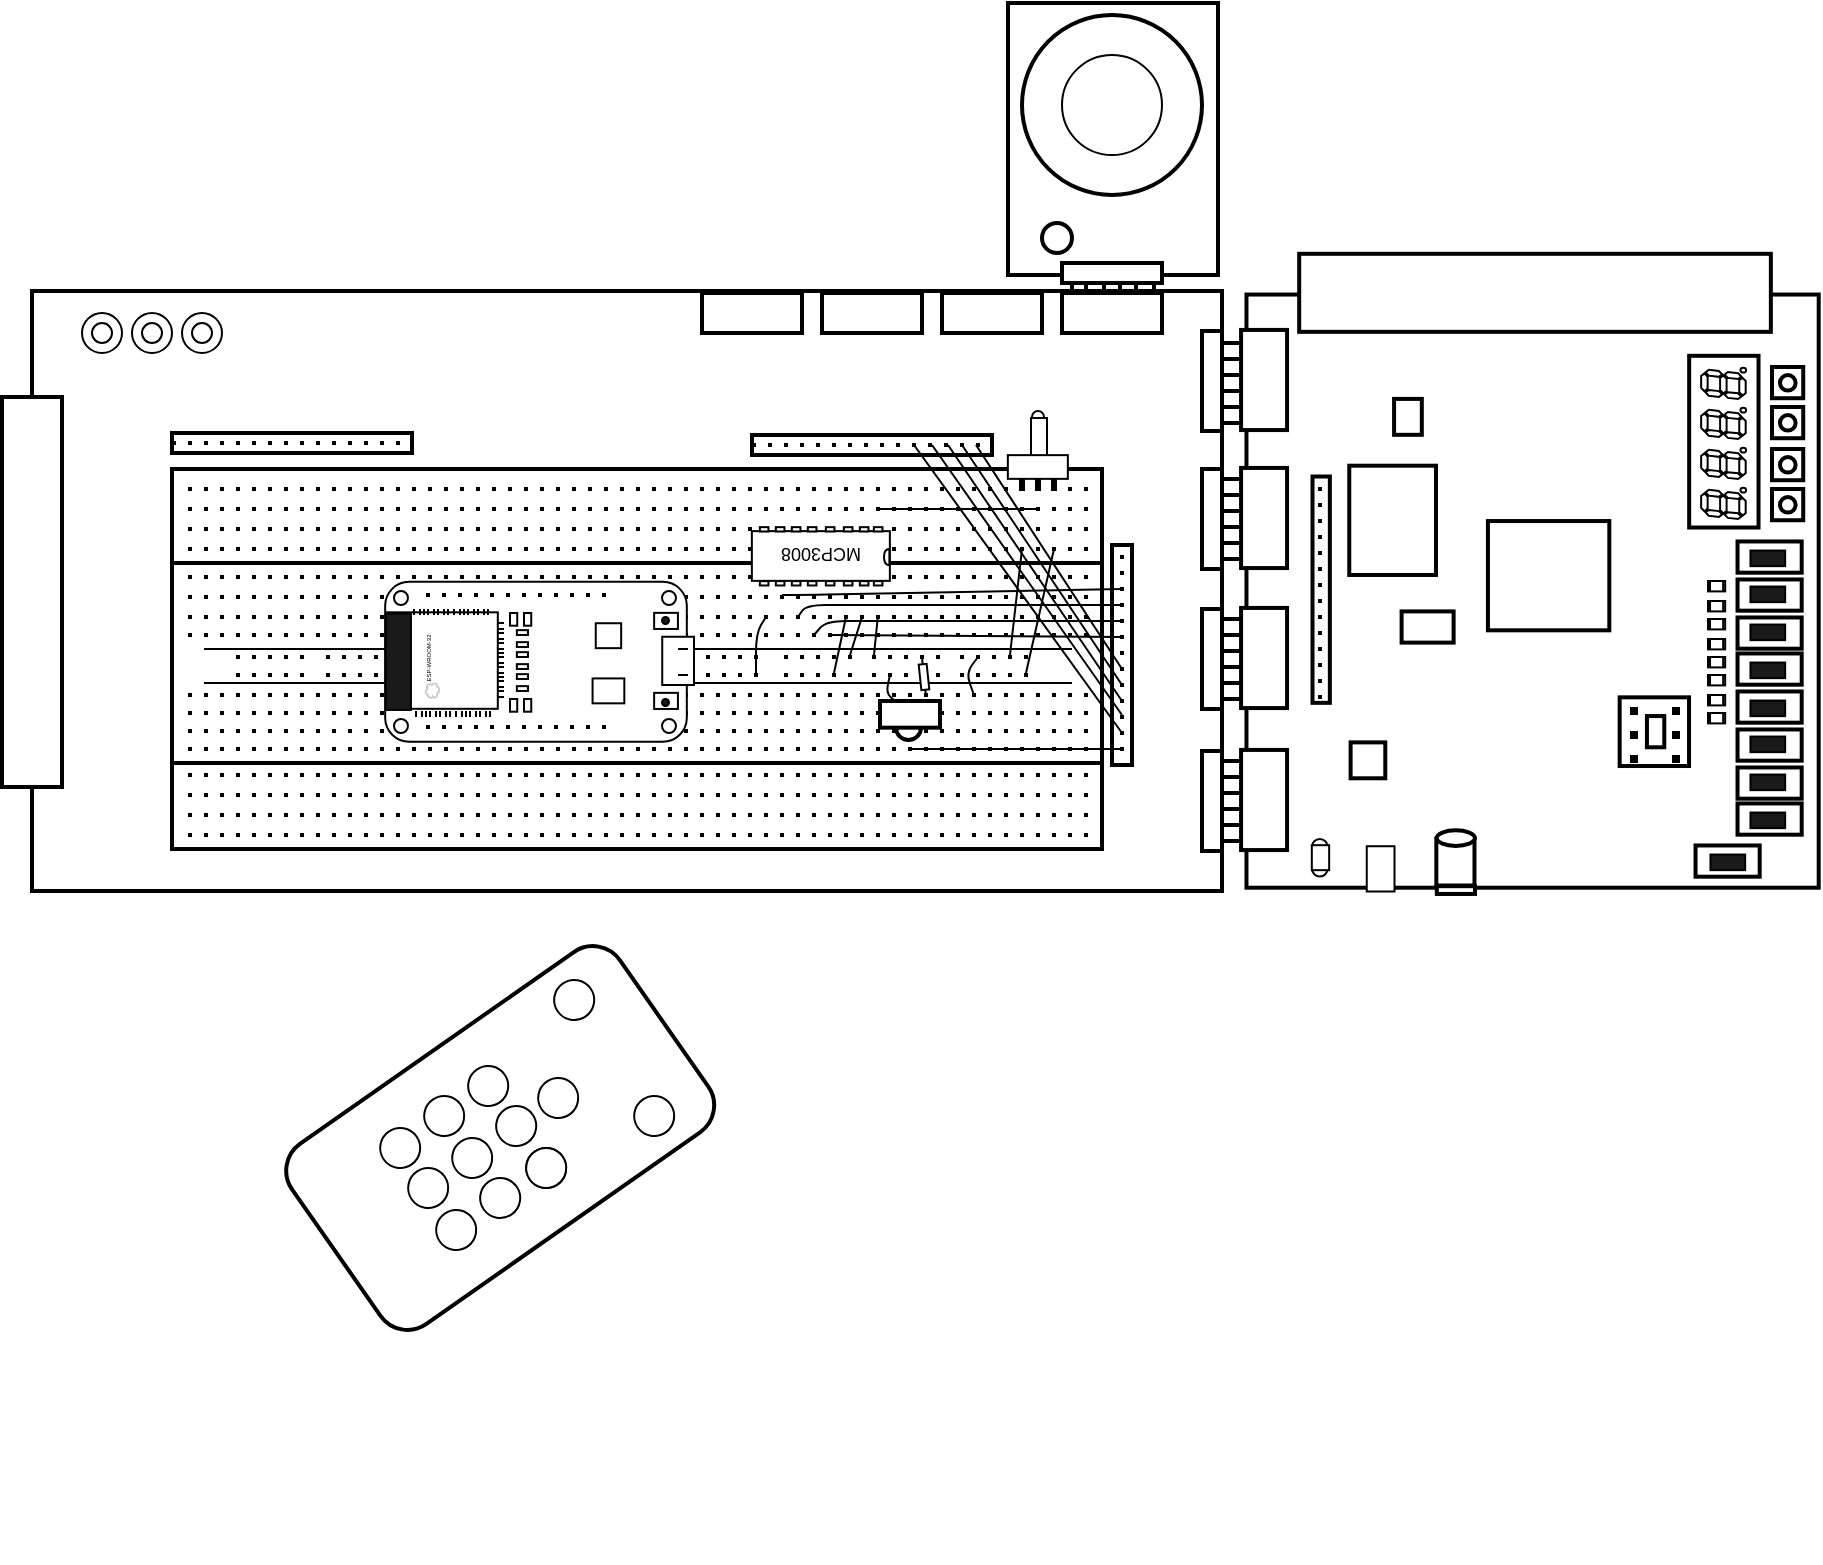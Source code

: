 <mxfile version="13.7.3" type="device" pages="4"><diagram id="9AZmnFY1PLq6B0fBrY1i" name="Components"><mxGraphModel dx="1038" dy="1707" grid="1" gridSize="10" guides="1" tooltips="1" connect="1" arrows="1" fold="1" page="1" pageScale="1" pageWidth="850" pageHeight="1100" math="0" shadow="0"><root><mxCell id="0"/><mxCell id="1" parent="0"/><mxCell id="4dVvUVuQsdhi0Jp9cB6M-223" value="" style="group;rotation=-90;" parent="1" vertex="1" connectable="0"><mxGeometry x="225" y="-221.5" width="780" height="907.62" as="geometry"/></mxCell><mxCell id="tXa_alrOoQikbZJJ1881-195" value="" style="group;rotation=0;" parent="4dVvUVuQsdhi0Jp9cB6M-223" vertex="1" connectable="0"><mxGeometry x="438" y="64" width="105" height="165" as="geometry"/></mxCell><mxCell id="tXa_alrOoQikbZJJ1881-181" value="" style="rounded=0;whiteSpace=wrap;html=1;strokeWidth=2;fillColor=#FFFFFF;rotation=0;" parent="tXa_alrOoQikbZJJ1881-195" vertex="1"><mxGeometry x="1" width="105" height="136" as="geometry"/></mxCell><mxCell id="tXa_alrOoQikbZJJ1881-182" value="" style="ellipse;whiteSpace=wrap;html=1;aspect=fixed;strokeWidth=2;fillColor=#FFFFFF;rotation=0;" parent="tXa_alrOoQikbZJJ1881-195" vertex="1"><mxGeometry x="8" y="6" width="90" height="90" as="geometry"/></mxCell><mxCell id="tXa_alrOoQikbZJJ1881-183" value="" style="ellipse;whiteSpace=wrap;html=1;aspect=fixed;strokeWidth=2;fillColor=#FFFFFF;rotation=0;" parent="tXa_alrOoQikbZJJ1881-195" vertex="1"><mxGeometry x="18" y="110" width="15" height="15" as="geometry"/></mxCell><mxCell id="tXa_alrOoQikbZJJ1881-186" value="" style="endArrow=none;html=1;strokeWidth=2;" parent="tXa_alrOoQikbZJJ1881-195" edge="1"><mxGeometry width="50" height="50" relative="1" as="geometry"><mxPoint x="33" y="165" as="sourcePoint"/><mxPoint x="33" y="135" as="targetPoint"/></mxGeometry></mxCell><mxCell id="tXa_alrOoQikbZJJ1881-187" value="" style="endArrow=none;html=1;strokeWidth=2;" parent="tXa_alrOoQikbZJJ1881-195" edge="1"><mxGeometry width="50" height="50" relative="1" as="geometry"><mxPoint x="40" y="165" as="sourcePoint"/><mxPoint x="40" y="135" as="targetPoint"/></mxGeometry></mxCell><mxCell id="tXa_alrOoQikbZJJ1881-188" value="" style="endArrow=none;html=1;strokeWidth=2;" parent="tXa_alrOoQikbZJJ1881-195" edge="1"><mxGeometry width="50" height="50" relative="1" as="geometry"><mxPoint x="49" y="165" as="sourcePoint"/><mxPoint x="49" y="135" as="targetPoint"/></mxGeometry></mxCell><mxCell id="tXa_alrOoQikbZJJ1881-189" value="" style="endArrow=none;html=1;strokeWidth=2;" parent="tXa_alrOoQikbZJJ1881-195" edge="1"><mxGeometry width="50" height="50" relative="1" as="geometry"><mxPoint x="57" y="165" as="sourcePoint"/><mxPoint x="57" y="135" as="targetPoint"/></mxGeometry></mxCell><mxCell id="tXa_alrOoQikbZJJ1881-190" value="" style="endArrow=none;html=1;strokeWidth=2;" parent="tXa_alrOoQikbZJJ1881-195" edge="1"><mxGeometry width="50" height="50" relative="1" as="geometry"><mxPoint x="65" y="165" as="sourcePoint"/><mxPoint x="65" y="135" as="targetPoint"/></mxGeometry></mxCell><mxCell id="tXa_alrOoQikbZJJ1881-191" value="" style="endArrow=none;html=1;strokeWidth=2;" parent="tXa_alrOoQikbZJJ1881-195" edge="1"><mxGeometry width="50" height="50" relative="1" as="geometry"><mxPoint x="74" y="165" as="sourcePoint"/><mxPoint x="74" y="135" as="targetPoint"/></mxGeometry></mxCell><mxCell id="tXa_alrOoQikbZJJ1881-184" value="" style="rounded=0;whiteSpace=wrap;html=1;strokeWidth=2;fillColor=#FFFFFF;rotation=0;" parent="tXa_alrOoQikbZJJ1881-195" vertex="1"><mxGeometry x="28" y="130" width="50" height="10" as="geometry"/></mxCell><mxCell id="Vay01E4meICxyLncu3od-1" value="" style="ellipse;whiteSpace=wrap;html=1;aspect=fixed;rotation=0;" parent="tXa_alrOoQikbZJJ1881-195" vertex="1"><mxGeometry x="28" y="26" width="50" height="50" as="geometry"/></mxCell><mxCell id="tXa_alrOoQikbZJJ1881-17" value="" style="rounded=0;whiteSpace=wrap;html=1;strokeWidth=2;rotation=0;" parent="4dVvUVuQsdhi0Jp9cB6M-223" vertex="1"><mxGeometry x="-49" y="208" width="595" height="300" as="geometry"/></mxCell><mxCell id="tXa_alrOoQikbZJJ1881-18" value="" style="rounded=0;whiteSpace=wrap;html=1;strokeWidth=2;rotation=0;" parent="4dVvUVuQsdhi0Jp9cB6M-223" vertex="1"><mxGeometry x="-64" y="261" width="30" height="195" as="geometry"/></mxCell><mxCell id="tXa_alrOoQikbZJJ1881-19" value="" style="ellipse;whiteSpace=wrap;html=1;aspect=fixed;rotation=0;" parent="4dVvUVuQsdhi0Jp9cB6M-223" vertex="1"><mxGeometry x="-24" y="219" width="20" height="20" as="geometry"/></mxCell><mxCell id="tXa_alrOoQikbZJJ1881-20" value="" style="ellipse;whiteSpace=wrap;html=1;aspect=fixed;rotation=0;" parent="4dVvUVuQsdhi0Jp9cB6M-223" vertex="1"><mxGeometry x="1" y="219" width="20" height="20" as="geometry"/></mxCell><mxCell id="tXa_alrOoQikbZJJ1881-21" value="" style="ellipse;whiteSpace=wrap;html=1;aspect=fixed;rotation=0;" parent="4dVvUVuQsdhi0Jp9cB6M-223" vertex="1"><mxGeometry x="26" y="219" width="20" height="20" as="geometry"/></mxCell><mxCell id="tXa_alrOoQikbZJJ1881-22" value="" style="rounded=0;whiteSpace=wrap;html=1;strokeWidth=2;rotation=0;" parent="4dVvUVuQsdhi0Jp9cB6M-223" vertex="1"><mxGeometry x="21" y="297" width="465" height="190" as="geometry"/></mxCell><mxCell id="tXa_alrOoQikbZJJ1881-24" value="" style="endArrow=none;html=1;" parent="4dVvUVuQsdhi0Jp9cB6M-223" edge="1"><mxGeometry width="50" height="50" relative="1" as="geometry"><mxPoint x="37" y="404" as="sourcePoint"/><mxPoint x="471" y="404" as="targetPoint"/></mxGeometry></mxCell><mxCell id="tXa_alrOoQikbZJJ1881-25" value="" style="endArrow=none;dashed=1;html=1;dashPattern=1 3;strokeWidth=2;" parent="4dVvUVuQsdhi0Jp9cB6M-223" edge="1"><mxGeometry width="50" height="50" relative="1" as="geometry"><mxPoint x="29" y="307" as="sourcePoint"/><mxPoint x="479" y="307" as="targetPoint"/></mxGeometry></mxCell><mxCell id="tXa_alrOoQikbZJJ1881-26" value="" style="endArrow=none;dashed=1;html=1;dashPattern=1 3;strokeWidth=2;" parent="4dVvUVuQsdhi0Jp9cB6M-223" edge="1"><mxGeometry width="50" height="50" relative="1" as="geometry"><mxPoint x="29" y="317" as="sourcePoint"/><mxPoint x="479" y="317" as="targetPoint"/></mxGeometry></mxCell><mxCell id="tXa_alrOoQikbZJJ1881-27" value="" style="endArrow=none;dashed=1;html=1;dashPattern=1 3;strokeWidth=2;" parent="4dVvUVuQsdhi0Jp9cB6M-223" edge="1"><mxGeometry width="50" height="50" relative="1" as="geometry"><mxPoint x="29" y="327" as="sourcePoint"/><mxPoint x="479" y="327" as="targetPoint"/></mxGeometry></mxCell><mxCell id="tXa_alrOoQikbZJJ1881-28" value="" style="endArrow=none;dashed=1;html=1;dashPattern=1 3;strokeWidth=2;" parent="4dVvUVuQsdhi0Jp9cB6M-223" edge="1"><mxGeometry width="50" height="50" relative="1" as="geometry"><mxPoint x="29" y="337" as="sourcePoint"/><mxPoint x="479" y="337" as="targetPoint"/></mxGeometry></mxCell><mxCell id="tXa_alrOoQikbZJJ1881-29" value="" style="endArrow=none;dashed=1;html=1;dashPattern=1 3;strokeWidth=2;" parent="4dVvUVuQsdhi0Jp9cB6M-223" edge="1"><mxGeometry width="50" height="50" relative="1" as="geometry"><mxPoint x="29" y="450" as="sourcePoint"/><mxPoint x="479" y="450" as="targetPoint"/></mxGeometry></mxCell><mxCell id="tXa_alrOoQikbZJJ1881-30" value="" style="endArrow=none;dashed=1;html=1;dashPattern=1 3;strokeWidth=2;" parent="4dVvUVuQsdhi0Jp9cB6M-223" edge="1"><mxGeometry width="50" height="50" relative="1" as="geometry"><mxPoint x="29" y="460" as="sourcePoint"/><mxPoint x="479" y="460" as="targetPoint"/></mxGeometry></mxCell><mxCell id="tXa_alrOoQikbZJJ1881-31" value="" style="endArrow=none;dashed=1;html=1;dashPattern=1 3;strokeWidth=2;" parent="4dVvUVuQsdhi0Jp9cB6M-223" edge="1"><mxGeometry width="50" height="50" relative="1" as="geometry"><mxPoint x="29" y="470" as="sourcePoint"/><mxPoint x="479" y="470" as="targetPoint"/></mxGeometry></mxCell><mxCell id="tXa_alrOoQikbZJJ1881-32" value="" style="endArrow=none;dashed=1;html=1;dashPattern=1 3;strokeWidth=2;" parent="4dVvUVuQsdhi0Jp9cB6M-223" edge="1"><mxGeometry width="50" height="50" relative="1" as="geometry"><mxPoint x="29" y="480" as="sourcePoint"/><mxPoint x="479" y="480" as="targetPoint"/></mxGeometry></mxCell><mxCell id="tXa_alrOoQikbZJJ1881-33" value="" style="endArrow=none;dashed=1;html=1;dashPattern=1 3;strokeWidth=2;" parent="4dVvUVuQsdhi0Jp9cB6M-223" edge="1"><mxGeometry width="50" height="50" relative="1" as="geometry"><mxPoint x="29" y="351" as="sourcePoint"/><mxPoint x="479" y="351" as="targetPoint"/></mxGeometry></mxCell><mxCell id="tXa_alrOoQikbZJJ1881-34" value="" style="endArrow=none;dashed=1;html=1;dashPattern=1 3;strokeWidth=2;" parent="4dVvUVuQsdhi0Jp9cB6M-223" edge="1"><mxGeometry width="50" height="50" relative="1" as="geometry"><mxPoint x="29" y="361" as="sourcePoint"/><mxPoint x="479" y="361" as="targetPoint"/></mxGeometry></mxCell><mxCell id="tXa_alrOoQikbZJJ1881-35" value="" style="endArrow=none;dashed=1;html=1;dashPattern=1 3;strokeWidth=2;" parent="4dVvUVuQsdhi0Jp9cB6M-223" edge="1"><mxGeometry width="50" height="50" relative="1" as="geometry"><mxPoint x="29" y="371" as="sourcePoint"/><mxPoint x="479" y="371" as="targetPoint"/></mxGeometry></mxCell><mxCell id="tXa_alrOoQikbZJJ1881-36" value="" style="endArrow=none;dashed=1;html=1;dashPattern=1 3;strokeWidth=2;" parent="4dVvUVuQsdhi0Jp9cB6M-223" edge="1"><mxGeometry width="50" height="50" relative="1" as="geometry"><mxPoint x="29" y="380" as="sourcePoint"/><mxPoint x="479" y="380" as="targetPoint"/></mxGeometry></mxCell><mxCell id="tXa_alrOoQikbZJJ1881-37" value="" style="endArrow=none;dashed=1;html=1;dashPattern=1 3;strokeWidth=2;" parent="4dVvUVuQsdhi0Jp9cB6M-223" edge="1"><mxGeometry width="50" height="50" relative="1" as="geometry"><mxPoint x="29" y="410" as="sourcePoint"/><mxPoint x="479" y="410" as="targetPoint"/></mxGeometry></mxCell><mxCell id="tXa_alrOoQikbZJJ1881-38" value="" style="endArrow=none;dashed=1;html=1;dashPattern=1 3;strokeWidth=2;" parent="4dVvUVuQsdhi0Jp9cB6M-223" edge="1"><mxGeometry width="50" height="50" relative="1" as="geometry"><mxPoint x="29" y="419" as="sourcePoint"/><mxPoint x="479" y="419" as="targetPoint"/></mxGeometry></mxCell><mxCell id="tXa_alrOoQikbZJJ1881-39" value="" style="endArrow=none;dashed=1;html=1;dashPattern=1 3;strokeWidth=2;" parent="4dVvUVuQsdhi0Jp9cB6M-223" edge="1"><mxGeometry width="50" height="50" relative="1" as="geometry"><mxPoint x="29" y="428" as="sourcePoint"/><mxPoint x="479" y="428" as="targetPoint"/></mxGeometry></mxCell><mxCell id="tXa_alrOoQikbZJJ1881-40" value="" style="endArrow=none;dashed=1;html=1;dashPattern=1 3;strokeWidth=2;" parent="4dVvUVuQsdhi0Jp9cB6M-223" edge="1"><mxGeometry width="50" height="50" relative="1" as="geometry"><mxPoint x="29" y="437" as="sourcePoint"/><mxPoint x="479" y="437" as="targetPoint"/></mxGeometry></mxCell><mxCell id="tXa_alrOoQikbZJJ1881-41" value="" style="endArrow=none;html=1;strokeWidth=2;endSize=6;" parent="4dVvUVuQsdhi0Jp9cB6M-223" edge="1"><mxGeometry width="50" height="50" relative="1" as="geometry"><mxPoint x="21" y="344" as="sourcePoint"/><mxPoint x="486" y="344" as="targetPoint"/></mxGeometry></mxCell><mxCell id="tXa_alrOoQikbZJJ1881-42" value="" style="endArrow=none;html=1;strokeWidth=2;endSize=6;" parent="4dVvUVuQsdhi0Jp9cB6M-223" edge="1"><mxGeometry width="50" height="50" relative="1" as="geometry"><mxPoint x="21" y="444" as="sourcePoint"/><mxPoint x="486" y="444" as="targetPoint"/></mxGeometry></mxCell><mxCell id="tXa_alrOoQikbZJJ1881-43" value="" style="rounded=0;whiteSpace=wrap;html=1;strokeWidth=2;rotation=0;" parent="4dVvUVuQsdhi0Jp9cB6M-223" vertex="1"><mxGeometry x="286" y="209" width="50" height="20" as="geometry"/></mxCell><mxCell id="tXa_alrOoQikbZJJ1881-44" value="" style="rounded=0;whiteSpace=wrap;html=1;strokeWidth=2;rotation=0;" parent="4dVvUVuQsdhi0Jp9cB6M-223" vertex="1"><mxGeometry x="346" y="209" width="50" height="20" as="geometry"/></mxCell><mxCell id="tXa_alrOoQikbZJJ1881-45" value="" style="rounded=0;whiteSpace=wrap;html=1;strokeWidth=2;rotation=0;" parent="4dVvUVuQsdhi0Jp9cB6M-223" vertex="1"><mxGeometry x="406" y="209" width="50" height="20" as="geometry"/></mxCell><mxCell id="tXa_alrOoQikbZJJ1881-46" value="" style="rounded=0;whiteSpace=wrap;html=1;strokeWidth=2;rotation=0;" parent="4dVvUVuQsdhi0Jp9cB6M-223" vertex="1"><mxGeometry x="466" y="209" width="50" height="20" as="geometry"/></mxCell><mxCell id="tXa_alrOoQikbZJJ1881-47" value="" style="rounded=0;whiteSpace=wrap;html=1;strokeWidth=2;rotation=0;" parent="4dVvUVuQsdhi0Jp9cB6M-223" vertex="1"><mxGeometry x="21" y="279" width="120" height="10" as="geometry"/></mxCell><mxCell id="tXa_alrOoQikbZJJ1881-48" value="" style="endArrow=none;dashed=1;html=1;dashPattern=1 3;strokeWidth=2;" parent="4dVvUVuQsdhi0Jp9cB6M-223" edge="1"><mxGeometry width="50" height="50" relative="1" as="geometry"><mxPoint x="21" y="284" as="sourcePoint"/><mxPoint x="141" y="284" as="targetPoint"/></mxGeometry></mxCell><mxCell id="tXa_alrOoQikbZJJ1881-49" value="" style="rounded=0;whiteSpace=wrap;html=1;strokeWidth=2;rotation=0;" parent="4dVvUVuQsdhi0Jp9cB6M-223" vertex="1"><mxGeometry x="311" y="280" width="120" height="10" as="geometry"/></mxCell><mxCell id="tXa_alrOoQikbZJJ1881-50" value="" style="endArrow=none;dashed=1;html=1;dashPattern=1 3;strokeWidth=2;" parent="4dVvUVuQsdhi0Jp9cB6M-223" edge="1"><mxGeometry width="50" height="50" relative="1" as="geometry"><mxPoint x="311" y="285" as="sourcePoint"/><mxPoint x="431" y="285" as="targetPoint"/></mxGeometry></mxCell><mxCell id="tXa_alrOoQikbZJJ1881-53" value="" style="rounded=0;whiteSpace=wrap;html=1;strokeWidth=2;rotation=0;" parent="4dVvUVuQsdhi0Jp9cB6M-223" vertex="1"><mxGeometry x="491" y="335" width="10" height="110" as="geometry"/></mxCell><mxCell id="tXa_alrOoQikbZJJ1881-54" value="" style="endArrow=none;dashed=1;html=1;dashPattern=1 3;strokeWidth=2;" parent="4dVvUVuQsdhi0Jp9cB6M-223" edge="1"><mxGeometry width="50" height="50" relative="1" as="geometry"><mxPoint x="496" y="340" as="sourcePoint"/><mxPoint x="496" y="440" as="targetPoint"/></mxGeometry></mxCell><mxCell id="tXa_alrOoQikbZJJ1881-55" value="" style="rounded=0;whiteSpace=wrap;html=1;strokeWidth=2;rotation=0;" parent="4dVvUVuQsdhi0Jp9cB6M-223" vertex="1"><mxGeometry x="536" y="228" width="10" height="50" as="geometry"/></mxCell><mxCell id="tXa_alrOoQikbZJJ1881-56" value="" style="rounded=0;whiteSpace=wrap;html=1;strokeWidth=2;rotation=0;" parent="4dVvUVuQsdhi0Jp9cB6M-223" vertex="1"><mxGeometry x="536" y="297" width="10" height="50" as="geometry"/></mxCell><mxCell id="tXa_alrOoQikbZJJ1881-57" value="" style="rounded=0;whiteSpace=wrap;html=1;strokeWidth=2;rotation=0;" parent="4dVvUVuQsdhi0Jp9cB6M-223" vertex="1"><mxGeometry x="536" y="367" width="10" height="50" as="geometry"/></mxCell><mxCell id="tXa_alrOoQikbZJJ1881-58" value="" style="rounded=0;whiteSpace=wrap;html=1;strokeWidth=2;rotation=0;" parent="4dVvUVuQsdhi0Jp9cB6M-223" vertex="1"><mxGeometry x="536" y="438" width="10" height="50" as="geometry"/></mxCell><mxCell id="tXa_alrOoQikbZJJ1881-64" value="" style="endArrow=none;html=1;strokeWidth=2;" parent="4dVvUVuQsdhi0Jp9cB6M-223" edge="1"><mxGeometry width="50" height="50" relative="1" as="geometry"><mxPoint x="546" y="443" as="sourcePoint"/><mxPoint x="576" y="443" as="targetPoint"/></mxGeometry></mxCell><mxCell id="tXa_alrOoQikbZJJ1881-65" value="" style="endArrow=none;html=1;strokeWidth=2;" parent="4dVvUVuQsdhi0Jp9cB6M-223" edge="1"><mxGeometry width="50" height="50" relative="1" as="geometry"><mxPoint x="546" y="451" as="sourcePoint"/><mxPoint x="576" y="451" as="targetPoint"/></mxGeometry></mxCell><mxCell id="tXa_alrOoQikbZJJ1881-66" value="" style="endArrow=none;html=1;strokeWidth=2;" parent="4dVvUVuQsdhi0Jp9cB6M-223" edge="1"><mxGeometry width="50" height="50" relative="1" as="geometry"><mxPoint x="546" y="459" as="sourcePoint"/><mxPoint x="576" y="459" as="targetPoint"/></mxGeometry></mxCell><mxCell id="tXa_alrOoQikbZJJ1881-67" value="" style="endArrow=none;html=1;strokeWidth=2;" parent="4dVvUVuQsdhi0Jp9cB6M-223" edge="1"><mxGeometry width="50" height="50" relative="1" as="geometry"><mxPoint x="546" y="467" as="sourcePoint"/><mxPoint x="576" y="467" as="targetPoint"/></mxGeometry></mxCell><mxCell id="tXa_alrOoQikbZJJ1881-69" value="" style="endArrow=none;html=1;strokeWidth=2;" parent="4dVvUVuQsdhi0Jp9cB6M-223" edge="1"><mxGeometry width="50" height="50" relative="1" as="geometry"><mxPoint x="546" y="475" as="sourcePoint"/><mxPoint x="576" y="475" as="targetPoint"/></mxGeometry></mxCell><mxCell id="tXa_alrOoQikbZJJ1881-70" value="" style="endArrow=none;html=1;strokeWidth=2;" parent="4dVvUVuQsdhi0Jp9cB6M-223" edge="1"><mxGeometry width="50" height="50" relative="1" as="geometry"><mxPoint x="546" y="483" as="sourcePoint"/><mxPoint x="576" y="483" as="targetPoint"/></mxGeometry></mxCell><mxCell id="tXa_alrOoQikbZJJ1881-71" value="" style="endArrow=none;html=1;strokeWidth=2;" parent="4dVvUVuQsdhi0Jp9cB6M-223" edge="1"><mxGeometry width="50" height="50" relative="1" as="geometry"><mxPoint x="546" y="372" as="sourcePoint"/><mxPoint x="576" y="372" as="targetPoint"/></mxGeometry></mxCell><mxCell id="tXa_alrOoQikbZJJ1881-72" value="" style="endArrow=none;html=1;strokeWidth=2;" parent="4dVvUVuQsdhi0Jp9cB6M-223" edge="1"><mxGeometry width="50" height="50" relative="1" as="geometry"><mxPoint x="546" y="380" as="sourcePoint"/><mxPoint x="576" y="380" as="targetPoint"/></mxGeometry></mxCell><mxCell id="tXa_alrOoQikbZJJ1881-73" value="" style="endArrow=none;html=1;strokeWidth=2;" parent="4dVvUVuQsdhi0Jp9cB6M-223" edge="1"><mxGeometry width="50" height="50" relative="1" as="geometry"><mxPoint x="546" y="388" as="sourcePoint"/><mxPoint x="576" y="388" as="targetPoint"/></mxGeometry></mxCell><mxCell id="tXa_alrOoQikbZJJ1881-74" value="" style="endArrow=none;html=1;strokeWidth=2;" parent="4dVvUVuQsdhi0Jp9cB6M-223" edge="1"><mxGeometry width="50" height="50" relative="1" as="geometry"><mxPoint x="546" y="396" as="sourcePoint"/><mxPoint x="576" y="396" as="targetPoint"/></mxGeometry></mxCell><mxCell id="tXa_alrOoQikbZJJ1881-75" value="" style="endArrow=none;html=1;strokeWidth=2;" parent="4dVvUVuQsdhi0Jp9cB6M-223" edge="1"><mxGeometry width="50" height="50" relative="1" as="geometry"><mxPoint x="546" y="404" as="sourcePoint"/><mxPoint x="576" y="404" as="targetPoint"/></mxGeometry></mxCell><mxCell id="tXa_alrOoQikbZJJ1881-76" value="" style="endArrow=none;html=1;strokeWidth=2;" parent="4dVvUVuQsdhi0Jp9cB6M-223" edge="1"><mxGeometry width="50" height="50" relative="1" as="geometry"><mxPoint x="546" y="412" as="sourcePoint"/><mxPoint x="576" y="412" as="targetPoint"/></mxGeometry></mxCell><mxCell id="tXa_alrOoQikbZJJ1881-77" value="" style="endArrow=none;html=1;strokeWidth=2;" parent="4dVvUVuQsdhi0Jp9cB6M-223" edge="1"><mxGeometry width="50" height="50" relative="1" as="geometry"><mxPoint x="546" y="302" as="sourcePoint"/><mxPoint x="576" y="302" as="targetPoint"/></mxGeometry></mxCell><mxCell id="tXa_alrOoQikbZJJ1881-78" value="" style="endArrow=none;html=1;strokeWidth=2;" parent="4dVvUVuQsdhi0Jp9cB6M-223" edge="1"><mxGeometry width="50" height="50" relative="1" as="geometry"><mxPoint x="546" y="310" as="sourcePoint"/><mxPoint x="576" y="310" as="targetPoint"/></mxGeometry></mxCell><mxCell id="tXa_alrOoQikbZJJ1881-79" value="" style="endArrow=none;html=1;strokeWidth=2;" parent="4dVvUVuQsdhi0Jp9cB6M-223" edge="1"><mxGeometry width="50" height="50" relative="1" as="geometry"><mxPoint x="546" y="318" as="sourcePoint"/><mxPoint x="576" y="318" as="targetPoint"/></mxGeometry></mxCell><mxCell id="tXa_alrOoQikbZJJ1881-80" value="" style="endArrow=none;html=1;strokeWidth=2;" parent="4dVvUVuQsdhi0Jp9cB6M-223" edge="1"><mxGeometry width="50" height="50" relative="1" as="geometry"><mxPoint x="546" y="326" as="sourcePoint"/><mxPoint x="576" y="326" as="targetPoint"/></mxGeometry></mxCell><mxCell id="tXa_alrOoQikbZJJ1881-81" value="" style="endArrow=none;html=1;strokeWidth=2;" parent="4dVvUVuQsdhi0Jp9cB6M-223" edge="1"><mxGeometry width="50" height="50" relative="1" as="geometry"><mxPoint x="546" y="334" as="sourcePoint"/><mxPoint x="576" y="334" as="targetPoint"/></mxGeometry></mxCell><mxCell id="tXa_alrOoQikbZJJ1881-82" value="" style="endArrow=none;html=1;strokeWidth=2;" parent="4dVvUVuQsdhi0Jp9cB6M-223" edge="1"><mxGeometry width="50" height="50" relative="1" as="geometry"><mxPoint x="546" y="342" as="sourcePoint"/><mxPoint x="576" y="342" as="targetPoint"/></mxGeometry></mxCell><mxCell id="tXa_alrOoQikbZJJ1881-83" value="" style="endArrow=none;html=1;strokeWidth=2;" parent="4dVvUVuQsdhi0Jp9cB6M-223" edge="1"><mxGeometry width="50" height="50" relative="1" as="geometry"><mxPoint x="546" y="234" as="sourcePoint"/><mxPoint x="576" y="234" as="targetPoint"/></mxGeometry></mxCell><mxCell id="tXa_alrOoQikbZJJ1881-84" value="" style="endArrow=none;html=1;strokeWidth=2;" parent="4dVvUVuQsdhi0Jp9cB6M-223" edge="1"><mxGeometry width="50" height="50" relative="1" as="geometry"><mxPoint x="546" y="242" as="sourcePoint"/><mxPoint x="576" y="242" as="targetPoint"/></mxGeometry></mxCell><mxCell id="tXa_alrOoQikbZJJ1881-85" value="" style="endArrow=none;html=1;strokeWidth=2;" parent="4dVvUVuQsdhi0Jp9cB6M-223" edge="1"><mxGeometry width="50" height="50" relative="1" as="geometry"><mxPoint x="546" y="250" as="sourcePoint"/><mxPoint x="576" y="250" as="targetPoint"/></mxGeometry></mxCell><mxCell id="tXa_alrOoQikbZJJ1881-86" value="" style="endArrow=none;html=1;strokeWidth=2;" parent="4dVvUVuQsdhi0Jp9cB6M-223" edge="1"><mxGeometry width="50" height="50" relative="1" as="geometry"><mxPoint x="546" y="258" as="sourcePoint"/><mxPoint x="576" y="258" as="targetPoint"/></mxGeometry></mxCell><mxCell id="tXa_alrOoQikbZJJ1881-87" value="" style="endArrow=none;html=1;strokeWidth=2;" parent="4dVvUVuQsdhi0Jp9cB6M-223" edge="1"><mxGeometry width="50" height="50" relative="1" as="geometry"><mxPoint x="546" y="266" as="sourcePoint"/><mxPoint x="576" y="266" as="targetPoint"/></mxGeometry></mxCell><mxCell id="tXa_alrOoQikbZJJ1881-88" value="" style="endArrow=none;html=1;strokeWidth=2;" parent="4dVvUVuQsdhi0Jp9cB6M-223" edge="1"><mxGeometry width="50" height="50" relative="1" as="geometry"><mxPoint x="546" y="274" as="sourcePoint"/><mxPoint x="576" y="274" as="targetPoint"/></mxGeometry></mxCell><mxCell id="4dVvUVuQsdhi0Jp9cB6M-127" value="" style="ellipse;whiteSpace=wrap;html=1;aspect=fixed;rounded=1;shadow=0;glass=0;fillColor=#FFFFFF;rotation=-90;" parent="4dVvUVuQsdhi0Jp9cB6M-223" vertex="1"><mxGeometry x="-19" y="224" width="10" height="10" as="geometry"/></mxCell><mxCell id="4dVvUVuQsdhi0Jp9cB6M-128" value="" style="ellipse;whiteSpace=wrap;html=1;aspect=fixed;rounded=1;shadow=0;glass=0;fillColor=#FFFFFF;rotation=-90;" parent="4dVvUVuQsdhi0Jp9cB6M-223" vertex="1"><mxGeometry x="6" y="224" width="10" height="10" as="geometry"/></mxCell><mxCell id="4dVvUVuQsdhi0Jp9cB6M-129" value="" style="ellipse;whiteSpace=wrap;html=1;aspect=fixed;rounded=1;shadow=0;glass=0;fillColor=#FFFFFF;rotation=-90;" parent="4dVvUVuQsdhi0Jp9cB6M-223" vertex="1"><mxGeometry x="31" y="224" width="10" height="10" as="geometry"/></mxCell><mxCell id="4dVvUVuQsdhi0Jp9cB6M-130" value="" style="endArrow=none;html=1;" parent="4dVvUVuQsdhi0Jp9cB6M-223" edge="1"><mxGeometry width="50" height="50" relative="1" as="geometry"><mxPoint x="37" y="387" as="sourcePoint"/><mxPoint x="471" y="387" as="targetPoint"/></mxGeometry></mxCell><mxCell id="4dVvUVuQsdhi0Jp9cB6M-131" value="" style="endArrow=none;dashed=1;html=1;dashPattern=1 3;strokeWidth=2;" parent="4dVvUVuQsdhi0Jp9cB6M-223" edge="1"><mxGeometry width="50" height="50" relative="1" as="geometry"><mxPoint x="132" y="400" as="sourcePoint"/><mxPoint x="95" y="400" as="targetPoint"/></mxGeometry></mxCell><mxCell id="4dVvUVuQsdhi0Jp9cB6M-132" value="" style="endArrow=none;dashed=1;html=1;dashPattern=1 3;strokeWidth=2;" parent="4dVvUVuQsdhi0Jp9cB6M-223" edge="1"><mxGeometry width="50" height="50" relative="1" as="geometry"><mxPoint x="132" y="391" as="sourcePoint"/><mxPoint x="95" y="391" as="targetPoint"/></mxGeometry></mxCell><mxCell id="4dVvUVuQsdhi0Jp9cB6M-133" value="" style="endArrow=none;dashed=1;html=1;dashPattern=1 3;strokeWidth=2;" parent="4dVvUVuQsdhi0Jp9cB6M-223" edge="1"><mxGeometry width="50" height="50" relative="1" as="geometry"><mxPoint x="178" y="400" as="sourcePoint"/><mxPoint x="141" y="400" as="targetPoint"/></mxGeometry></mxCell><mxCell id="4dVvUVuQsdhi0Jp9cB6M-134" value="" style="endArrow=none;dashed=1;html=1;dashPattern=1 3;strokeWidth=2;" parent="4dVvUVuQsdhi0Jp9cB6M-223" edge="1"><mxGeometry width="50" height="50" relative="1" as="geometry"><mxPoint x="178" y="391" as="sourcePoint"/><mxPoint x="141" y="391" as="targetPoint"/></mxGeometry></mxCell><mxCell id="4dVvUVuQsdhi0Jp9cB6M-135" value="" style="endArrow=none;dashed=1;html=1;dashPattern=1 3;strokeWidth=2;" parent="4dVvUVuQsdhi0Jp9cB6M-223" edge="1"><mxGeometry width="50" height="50" relative="1" as="geometry"><mxPoint x="223" y="400" as="sourcePoint"/><mxPoint x="186" y="400" as="targetPoint"/></mxGeometry></mxCell><mxCell id="4dVvUVuQsdhi0Jp9cB6M-136" value="" style="endArrow=none;dashed=1;html=1;dashPattern=1 3;strokeWidth=2;" parent="4dVvUVuQsdhi0Jp9cB6M-223" edge="1"><mxGeometry width="50" height="50" relative="1" as="geometry"><mxPoint x="223" y="391" as="sourcePoint"/><mxPoint x="186" y="391" as="targetPoint"/></mxGeometry></mxCell><mxCell id="4dVvUVuQsdhi0Jp9cB6M-137" value="" style="endArrow=none;dashed=1;html=1;dashPattern=1 3;strokeWidth=2;" parent="4dVvUVuQsdhi0Jp9cB6M-223" edge="1"><mxGeometry width="50" height="50" relative="1" as="geometry"><mxPoint x="268" y="400" as="sourcePoint"/><mxPoint x="231" y="400" as="targetPoint"/></mxGeometry></mxCell><mxCell id="4dVvUVuQsdhi0Jp9cB6M-138" value="" style="endArrow=none;dashed=1;html=1;dashPattern=1 3;strokeWidth=2;" parent="4dVvUVuQsdhi0Jp9cB6M-223" edge="1"><mxGeometry width="50" height="50" relative="1" as="geometry"><mxPoint x="268" y="391" as="sourcePoint"/><mxPoint x="231" y="391" as="targetPoint"/></mxGeometry></mxCell><mxCell id="4dVvUVuQsdhi0Jp9cB6M-139" value="" style="endArrow=none;dashed=1;html=1;dashPattern=1 3;strokeWidth=2;" parent="4dVvUVuQsdhi0Jp9cB6M-223" edge="1"><mxGeometry width="50" height="50" relative="1" as="geometry"><mxPoint x="314" y="400" as="sourcePoint"/><mxPoint x="277" y="400" as="targetPoint"/></mxGeometry></mxCell><mxCell id="4dVvUVuQsdhi0Jp9cB6M-140" value="" style="endArrow=none;dashed=1;html=1;dashPattern=1 3;strokeWidth=2;" parent="4dVvUVuQsdhi0Jp9cB6M-223" edge="1"><mxGeometry width="50" height="50" relative="1" as="geometry"><mxPoint x="314" y="391" as="sourcePoint"/><mxPoint x="277" y="391" as="targetPoint"/></mxGeometry></mxCell><mxCell id="4dVvUVuQsdhi0Jp9cB6M-141" value="" style="endArrow=none;dashed=1;html=1;dashPattern=1 3;strokeWidth=2;" parent="4dVvUVuQsdhi0Jp9cB6M-223" edge="1"><mxGeometry width="50" height="50" relative="1" as="geometry"><mxPoint x="361" y="400" as="sourcePoint"/><mxPoint x="324" y="400" as="targetPoint"/></mxGeometry></mxCell><mxCell id="4dVvUVuQsdhi0Jp9cB6M-142" value="" style="endArrow=none;dashed=1;html=1;dashPattern=1 3;strokeWidth=2;" parent="4dVvUVuQsdhi0Jp9cB6M-223" edge="1"><mxGeometry width="50" height="50" relative="1" as="geometry"><mxPoint x="361" y="391" as="sourcePoint"/><mxPoint x="324" y="391" as="targetPoint"/></mxGeometry></mxCell><mxCell id="4dVvUVuQsdhi0Jp9cB6M-143" value="" style="endArrow=none;dashed=1;html=1;dashPattern=1 3;strokeWidth=2;" parent="4dVvUVuQsdhi0Jp9cB6M-223" edge="1"><mxGeometry width="50" height="50" relative="1" as="geometry"><mxPoint x="405" y="400" as="sourcePoint"/><mxPoint x="368" y="400" as="targetPoint"/></mxGeometry></mxCell><mxCell id="4dVvUVuQsdhi0Jp9cB6M-144" value="" style="endArrow=none;dashed=1;html=1;dashPattern=1 3;strokeWidth=2;" parent="4dVvUVuQsdhi0Jp9cB6M-223" edge="1"><mxGeometry width="50" height="50" relative="1" as="geometry"><mxPoint x="405" y="391" as="sourcePoint"/><mxPoint x="368" y="391" as="targetPoint"/></mxGeometry></mxCell><mxCell id="4dVvUVuQsdhi0Jp9cB6M-145" value="" style="endArrow=none;dashed=1;html=1;dashPattern=1 3;strokeWidth=2;" parent="4dVvUVuQsdhi0Jp9cB6M-223" edge="1"><mxGeometry width="50" height="50" relative="1" as="geometry"><mxPoint x="449" y="400" as="sourcePoint"/><mxPoint x="412" y="400" as="targetPoint"/></mxGeometry></mxCell><mxCell id="4dVvUVuQsdhi0Jp9cB6M-146" value="" style="endArrow=none;dashed=1;html=1;dashPattern=1 3;strokeWidth=2;" parent="4dVvUVuQsdhi0Jp9cB6M-223" edge="1"><mxGeometry width="50" height="50" relative="1" as="geometry"><mxPoint x="449" y="391" as="sourcePoint"/><mxPoint x="412" y="391" as="targetPoint"/></mxGeometry></mxCell><mxCell id="4dVvUVuQsdhi0Jp9cB6M-151" value="" style="endArrow=none;dashed=1;html=1;dashPattern=1 3;strokeWidth=2;" parent="4dVvUVuQsdhi0Jp9cB6M-223" edge="1"><mxGeometry width="50" height="50" relative="1" as="geometry"><mxPoint x="87" y="400" as="sourcePoint"/><mxPoint x="50" y="400" as="targetPoint"/></mxGeometry></mxCell><mxCell id="4dVvUVuQsdhi0Jp9cB6M-152" value="" style="endArrow=none;dashed=1;html=1;dashPattern=1 3;strokeWidth=2;" parent="4dVvUVuQsdhi0Jp9cB6M-223" edge="1"><mxGeometry width="50" height="50" relative="1" as="geometry"><mxPoint x="87" y="391" as="sourcePoint"/><mxPoint x="50" y="391" as="targetPoint"/></mxGeometry></mxCell><mxCell id="4dVvUVuQsdhi0Jp9cB6M-121" value="" style="group;rotation=-90;" parent="4dVvUVuQsdhi0Jp9cB6M-223" vertex="1" connectable="0"><mxGeometry x="541" y="206" width="320" height="286.12" as="geometry"/></mxCell><mxCell id="tXa_alrOoQikbZJJ1881-90" value="" style="rounded=0;whiteSpace=wrap;html=1;strokeWidth=2;rotation=-90;" parent="4dVvUVuQsdhi0Jp9cB6M-121" vertex="1"><mxGeometry x="12" y="9" width="296.585" height="286.12" as="geometry"/></mxCell><mxCell id="tXa_alrOoQikbZJJ1881-98" value="" style="rounded=0;whiteSpace=wrap;html=1;strokeWidth=2;rotation=-90;" parent="4dVvUVuQsdhi0Jp9cB6M-121" vertex="1"><mxGeometry x="141" y="114" width="54.634" height="60.692" as="geometry"/></mxCell><mxCell id="tXa_alrOoQikbZJJ1881-99" value="" style="rounded=0;whiteSpace=wrap;html=1;strokeWidth=2;rotation=-90;" parent="4dVvUVuQsdhi0Jp9cB6M-121" vertex="1"><mxGeometry x="-2" y="147" width="113.171" height="8.67" as="geometry"/></mxCell><mxCell id="tXa_alrOoQikbZJJ1881-100" value="" style="endArrow=none;dashed=1;html=1;dashPattern=1 3;strokeWidth=2;" parent="4dVvUVuQsdhi0Jp9cB6M-121" edge="1"><mxGeometry width="50" height="50" relative="1" as="geometry"><mxPoint x="54" y="206" as="sourcePoint"/><mxPoint x="54" y="97" as="targetPoint"/></mxGeometry></mxCell><mxCell id="tXa_alrOoQikbZJJ1881-101" value="" style="rounded=0;whiteSpace=wrap;html=1;strokeWidth=2;rotation=-90;" parent="4dVvUVuQsdhi0Jp9cB6M-121" vertex="1"><mxGeometry x="63" y="95" width="54.634" height="43.352" as="geometry"/></mxCell><mxCell id="tXa_alrOoQikbZJJ1881-120" value="" style="rounded=0;whiteSpace=wrap;html=1;strokeWidth=2;rotation=-90;" parent="4dVvUVuQsdhi0Jp9cB6M-121" vertex="1"><mxGeometry x="250" y="271" width="15.61" height="32.08" as="geometry"/></mxCell><mxCell id="tXa_alrOoQikbZJJ1881-121" value="" style="rounded=0;whiteSpace=wrap;html=1;strokeWidth=2;rotation=-90;" parent="4dVvUVuQsdhi0Jp9cB6M-121" vertex="1"><mxGeometry x="271" y="250" width="15.61" height="32.08" as="geometry"/></mxCell><mxCell id="tXa_alrOoQikbZJJ1881-122" value="" style="rounded=0;whiteSpace=wrap;html=1;strokeWidth=2;rotation=-90;" parent="4dVvUVuQsdhi0Jp9cB6M-121" vertex="1"><mxGeometry x="271" y="232" width="15.61" height="32.08" as="geometry"/></mxCell><mxCell id="tXa_alrOoQikbZJJ1881-123" value="" style="rounded=0;whiteSpace=wrap;html=1;strokeWidth=2;rotation=-90;" parent="4dVvUVuQsdhi0Jp9cB6M-121" vertex="1"><mxGeometry x="271" y="213" width="15.61" height="32.08" as="geometry"/></mxCell><mxCell id="tXa_alrOoQikbZJJ1881-124" value="" style="rounded=0;whiteSpace=wrap;html=1;strokeWidth=2;rotation=-90;" parent="4dVvUVuQsdhi0Jp9cB6M-121" vertex="1"><mxGeometry x="271" y="194" width="15.61" height="32.08" as="geometry"/></mxCell><mxCell id="tXa_alrOoQikbZJJ1881-125" value="" style="rounded=0;whiteSpace=wrap;html=1;strokeWidth=2;rotation=-90;" parent="4dVvUVuQsdhi0Jp9cB6M-121" vertex="1"><mxGeometry x="271" y="175" width="15.61" height="32.08" as="geometry"/></mxCell><mxCell id="tXa_alrOoQikbZJJ1881-126" value="" style="rounded=0;whiteSpace=wrap;html=1;strokeWidth=2;rotation=-90;" parent="4dVvUVuQsdhi0Jp9cB6M-121" vertex="1"><mxGeometry x="271" y="157" width="15.61" height="32.08" as="geometry"/></mxCell><mxCell id="tXa_alrOoQikbZJJ1881-127" value="" style="rounded=0;whiteSpace=wrap;html=1;strokeWidth=2;rotation=-90;" parent="4dVvUVuQsdhi0Jp9cB6M-121" vertex="1"><mxGeometry x="271" y="138" width="15.61" height="32.08" as="geometry"/></mxCell><mxCell id="tXa_alrOoQikbZJJ1881-128" value="" style="rounded=0;whiteSpace=wrap;html=1;strokeWidth=2;rotation=-90;" parent="4dVvUVuQsdhi0Jp9cB6M-121" vertex="1"><mxGeometry x="271" y="119" width="15.61" height="32.08" as="geometry"/></mxCell><mxCell id="tXa_alrOoQikbZJJ1881-130" value="" style="rounded=0;whiteSpace=wrap;html=1;strokeWidth=2;rotation=-90;" parent="4dVvUVuQsdhi0Jp9cB6M-121" vertex="1"><mxGeometry x="142" y="-115" width="39.024" height="235.832" as="geometry"/></mxCell><mxCell id="tXa_alrOoQikbZJJ1881-131" value="" style="rounded=0;whiteSpace=wrap;html=1;strokeWidth=2;rotation=-90;" parent="4dVvUVuQsdhi0Jp9cB6M-121" vertex="1"><mxGeometry x="100" y="157" width="15.61" height="26.011" as="geometry"/></mxCell><mxCell id="tXa_alrOoQikbZJJ1881-132" value="" style="rounded=0;whiteSpace=wrap;html=1;strokeWidth=2;rotation=-90;" parent="4dVvUVuQsdhi0Jp9cB6M-121" vertex="1"><mxGeometry x="69" y="228" width="17.951" height="17.341" as="geometry"/></mxCell><mxCell id="tXa_alrOoQikbZJJ1881-133" value="" style="rounded=0;whiteSpace=wrap;html=1;strokeWidth=2;rotation=-90;" parent="4dVvUVuQsdhi0Jp9cB6M-121" vertex="1"><mxGeometry x="89" y="58" width="17.951" height="13.872" as="geometry"/></mxCell><mxCell id="tXa_alrOoQikbZJJ1881-134" value="" style="rounded=0;whiteSpace=wrap;html=1;strokeWidth=2;rotation=-90;" parent="4dVvUVuQsdhi0Jp9cB6M-121" vertex="1"><mxGeometry x="213" y="60" width="85.854" height="34.681" as="geometry"/></mxCell><mxCell id="tXa_alrOoQikbZJJ1881-135" value="" style="whiteSpace=wrap;html=1;aspect=fixed;strokeWidth=2;rotation=-90;" parent="4dVvUVuQsdhi0Jp9cB6M-121" vertex="1"><mxGeometry x="280" y="101" width="15.61" height="15.61" as="geometry"/></mxCell><mxCell id="tXa_alrOoQikbZJJ1881-136" value="" style="ellipse;whiteSpace=wrap;html=1;aspect=fixed;strokeWidth=2;rotation=-90;" parent="4dVvUVuQsdhi0Jp9cB6M-121" vertex="1"><mxGeometry x="284" y="105" width="7.805" height="7.805" as="geometry"/></mxCell><mxCell id="tXa_alrOoQikbZJJ1881-137" value="" style="whiteSpace=wrap;html=1;aspect=fixed;strokeWidth=2;rotation=-90;" parent="4dVvUVuQsdhi0Jp9cB6M-121" vertex="1"><mxGeometry x="280" y="81" width="15.61" height="15.61" as="geometry"/></mxCell><mxCell id="tXa_alrOoQikbZJJ1881-138" value="" style="ellipse;whiteSpace=wrap;html=1;aspect=fixed;strokeWidth=2;rotation=-90;" parent="4dVvUVuQsdhi0Jp9cB6M-121" vertex="1"><mxGeometry x="284" y="85" width="7.805" height="7.805" as="geometry"/></mxCell><mxCell id="tXa_alrOoQikbZJJ1881-139" value="" style="whiteSpace=wrap;html=1;aspect=fixed;strokeWidth=2;rotation=-90;" parent="4dVvUVuQsdhi0Jp9cB6M-121" vertex="1"><mxGeometry x="280" y="60" width="15.61" height="15.61" as="geometry"/></mxCell><mxCell id="tXa_alrOoQikbZJJ1881-140" value="" style="ellipse;whiteSpace=wrap;html=1;aspect=fixed;strokeWidth=2;rotation=-90;" parent="4dVvUVuQsdhi0Jp9cB6M-121" vertex="1"><mxGeometry x="284" y="64" width="7.805" height="7.805" as="geometry"/></mxCell><mxCell id="tXa_alrOoQikbZJJ1881-141" value="" style="whiteSpace=wrap;html=1;aspect=fixed;strokeWidth=2;rotation=-90;" parent="4dVvUVuQsdhi0Jp9cB6M-121" vertex="1"><mxGeometry x="280" y="40" width="15.61" height="15.61" as="geometry"/></mxCell><mxCell id="tXa_alrOoQikbZJJ1881-142" value="" style="ellipse;whiteSpace=wrap;html=1;aspect=fixed;strokeWidth=2;rotation=-90;" parent="4dVvUVuQsdhi0Jp9cB6M-121" vertex="1"><mxGeometry x="284" y="44" width="7.805" height="7.805" as="geometry"/></mxCell><mxCell id="tXa_alrOoQikbZJJ1881-143" value="" style="shape=process;whiteSpace=wrap;html=1;backgroundOutline=1;strokeWidth=1;rotation=0;" parent="4dVvUVuQsdhi0Jp9cB6M-121" vertex="1"><mxGeometry x="248" y="213" width="8.585" height="5.202" as="geometry"/></mxCell><mxCell id="tXa_alrOoQikbZJJ1881-144" value="" style="shape=process;whiteSpace=wrap;html=1;backgroundOutline=1;strokeWidth=1;rotation=0;" parent="4dVvUVuQsdhi0Jp9cB6M-121" vertex="1"><mxGeometry x="248" y="204" width="8.585" height="5.202" as="geometry"/></mxCell><mxCell id="tXa_alrOoQikbZJJ1881-145" value="" style="shape=process;whiteSpace=wrap;html=1;backgroundOutline=1;strokeWidth=1;rotation=0;" parent="4dVvUVuQsdhi0Jp9cB6M-121" vertex="1"><mxGeometry x="248" y="194" width="8.585" height="5.202" as="geometry"/></mxCell><mxCell id="tXa_alrOoQikbZJJ1881-146" value="" style="shape=process;whiteSpace=wrap;html=1;backgroundOutline=1;strokeWidth=1;rotation=0;" parent="4dVvUVuQsdhi0Jp9cB6M-121" vertex="1"><mxGeometry x="248" y="185" width="8.585" height="5.202" as="geometry"/></mxCell><mxCell id="tXa_alrOoQikbZJJ1881-147" value="" style="shape=process;whiteSpace=wrap;html=1;backgroundOutline=1;strokeWidth=1;rotation=0;" parent="4dVvUVuQsdhi0Jp9cB6M-121" vertex="1"><mxGeometry x="248" y="176" width="8.585" height="5.202" as="geometry"/></mxCell><mxCell id="tXa_alrOoQikbZJJ1881-148" value="" style="shape=process;whiteSpace=wrap;html=1;backgroundOutline=1;strokeWidth=1;rotation=0;" parent="4dVvUVuQsdhi0Jp9cB6M-121" vertex="1"><mxGeometry x="248" y="166" width="8.585" height="5.202" as="geometry"/></mxCell><mxCell id="tXa_alrOoQikbZJJ1881-149" value="" style="shape=process;whiteSpace=wrap;html=1;backgroundOutline=1;strokeWidth=1;rotation=0;" parent="4dVvUVuQsdhi0Jp9cB6M-121" vertex="1"><mxGeometry x="248" y="157" width="8.585" height="5.202" as="geometry"/></mxCell><mxCell id="tXa_alrOoQikbZJJ1881-150" value="" style="shape=process;whiteSpace=wrap;html=1;backgroundOutline=1;strokeWidth=1;rotation=0;" parent="4dVvUVuQsdhi0Jp9cB6M-121" vertex="1"><mxGeometry x="248" y="147" width="8.585" height="5.202" as="geometry"/></mxCell><mxCell id="tXa_alrOoQikbZJJ1881-157" value="" style="rounded=0;whiteSpace=wrap;html=1;strokeWidth=2;rotation=-90;" parent="4dVvUVuQsdhi0Jp9cB6M-121" vertex="1"><mxGeometry x="204" y="205" width="34.341" height="34.681" as="geometry"/></mxCell><mxCell id="tXa_alrOoQikbZJJ1881-158" value="" style="endArrow=none;dashed=1;html=1;strokeWidth=4;dashPattern=1 2;" parent="4dVvUVuQsdhi0Jp9cB6M-121" edge="1"><mxGeometry width="50" height="50" relative="1" as="geometry"><mxPoint x="211" y="238" as="sourcePoint"/><mxPoint x="211" y="207" as="targetPoint"/></mxGeometry></mxCell><mxCell id="tXa_alrOoQikbZJJ1881-159" value="" style="endArrow=none;dashed=1;html=1;strokeWidth=4;dashPattern=1 2;" parent="4dVvUVuQsdhi0Jp9cB6M-121" edge="1"><mxGeometry width="50" height="50" relative="1" as="geometry"><mxPoint x="232" y="238" as="sourcePoint"/><mxPoint x="232" y="207" as="targetPoint"/></mxGeometry></mxCell><mxCell id="tXa_alrOoQikbZJJ1881-160" value="" style="rounded=0;whiteSpace=wrap;html=1;strokeWidth=2;rotation=-90;" parent="4dVvUVuQsdhi0Jp9cB6M-121" vertex="1"><mxGeometry x="214" y="218" width="15.61" height="8.67" as="geometry"/></mxCell><mxCell id="tXa_alrOoQikbZJJ1881-161" value="" style="rounded=0;whiteSpace=wrap;html=1;strokeWidth=2;rotation=-90;" parent="4dVvUVuQsdhi0Jp9cB6M-121" vertex="1"><mxGeometry x="110" y="278" width="23.415" height="19.075" as="geometry"/></mxCell><mxCell id="tXa_alrOoQikbZJJ1881-163" value="" style="ellipse;whiteSpace=wrap;html=1;strokeWidth=2;rotation=-90;" parent="4dVvUVuQsdhi0Jp9cB6M-121" vertex="1"><mxGeometry x="118" y="266" width="7.805" height="19.075" as="geometry"/></mxCell><mxCell id="tXa_alrOoQikbZJJ1881-164" value="" style="rounded=0;whiteSpace=wrap;html=1;strokeWidth=2;rotation=-90;" parent="4dVvUVuQsdhi0Jp9cB6M-121" vertex="1"><mxGeometry x="120" y="292" width="3.902" height="19.075" as="geometry"/></mxCell><mxCell id="tXa_alrOoQikbZJJ1881-167" value="" style="ellipse;whiteSpace=wrap;html=1;aspect=fixed;strokeWidth=1;rotation=-90;" parent="4dVvUVuQsdhi0Jp9cB6M-121" vertex="1"><mxGeometry x="50" y="287" width="7.805" height="7.805" as="geometry"/></mxCell><mxCell id="tXa_alrOoQikbZJJ1881-168" value="" style="ellipse;whiteSpace=wrap;html=1;aspect=fixed;strokeWidth=1;rotation=-90;" parent="4dVvUVuQsdhi0Jp9cB6M-121" vertex="1"><mxGeometry x="50" y="276" width="7.805" height="7.805" as="geometry"/></mxCell><mxCell id="tXa_alrOoQikbZJJ1881-169" value="" style="rounded=0;whiteSpace=wrap;html=1;strokeWidth=1;rotation=-90;" parent="4dVvUVuQsdhi0Jp9cB6M-121" vertex="1"><mxGeometry x="48" y="281" width="12.488" height="8.67" as="geometry"/></mxCell><mxCell id="tXa_alrOoQikbZJJ1881-170" value="" style="rounded=0;whiteSpace=wrap;html=1;strokeWidth=1;fillColor=#FFFFFF;rotation=-90;" parent="4dVvUVuQsdhi0Jp9cB6M-121" vertex="1"><mxGeometry x="73" y="284" width="22.634" height="13.872" as="geometry"/></mxCell><mxCell id="tXa_alrOoQikbZJJ1881-171" value="" style="rounded=0;whiteSpace=wrap;html=1;strokeWidth=1;fillColor=#1A1A1A;rotation=-90;" parent="4dVvUVuQsdhi0Jp9cB6M-121" vertex="1"><mxGeometry x="254" y="279" width="7.805" height="17.341" as="geometry"/></mxCell><mxCell id="tXa_alrOoQikbZJJ1881-172" value="" style="rounded=0;whiteSpace=wrap;html=1;strokeWidth=1;fillColor=#1A1A1A;rotation=-90;" parent="4dVvUVuQsdhi0Jp9cB6M-121" vertex="1"><mxGeometry x="274" y="258" width="7.805" height="17.341" as="geometry"/></mxCell><mxCell id="tXa_alrOoQikbZJJ1881-174" value="" style="rounded=0;whiteSpace=wrap;html=1;strokeWidth=1;fillColor=#1A1A1A;rotation=-90;" parent="4dVvUVuQsdhi0Jp9cB6M-121" vertex="1"><mxGeometry x="274" y="239" width="7.805" height="17.341" as="geometry"/></mxCell><mxCell id="tXa_alrOoQikbZJJ1881-175" value="" style="rounded=0;whiteSpace=wrap;html=1;strokeWidth=1;fillColor=#1A1A1A;rotation=-90;" parent="4dVvUVuQsdhi0Jp9cB6M-121" vertex="1"><mxGeometry x="274" y="220" width="7.805" height="17.341" as="geometry"/></mxCell><mxCell id="tXa_alrOoQikbZJJ1881-176" value="" style="rounded=0;whiteSpace=wrap;html=1;strokeWidth=1;fillColor=#1A1A1A;rotation=-90;" parent="4dVvUVuQsdhi0Jp9cB6M-121" vertex="1"><mxGeometry x="274" y="202" width="7.805" height="17.341" as="geometry"/></mxCell><mxCell id="tXa_alrOoQikbZJJ1881-177" value="" style="rounded=0;whiteSpace=wrap;html=1;strokeWidth=1;fillColor=#1A1A1A;rotation=-90;" parent="4dVvUVuQsdhi0Jp9cB6M-121" vertex="1"><mxGeometry x="274" y="183" width="7.805" height="17.341" as="geometry"/></mxCell><mxCell id="tXa_alrOoQikbZJJ1881-178" value="" style="rounded=0;whiteSpace=wrap;html=1;strokeWidth=1;fillColor=#1A1A1A;rotation=-90;" parent="4dVvUVuQsdhi0Jp9cB6M-121" vertex="1"><mxGeometry x="274" y="164" width="7.805" height="17.341" as="geometry"/></mxCell><mxCell id="tXa_alrOoQikbZJJ1881-179" value="" style="rounded=0;whiteSpace=wrap;html=1;strokeWidth=1;fillColor=#1A1A1A;rotation=-90;" parent="4dVvUVuQsdhi0Jp9cB6M-121" vertex="1"><mxGeometry x="274" y="145" width="7.805" height="17.341" as="geometry"/></mxCell><mxCell id="tXa_alrOoQikbZJJ1881-180" value="" style="rounded=0;whiteSpace=wrap;html=1;strokeWidth=1;fillColor=#1A1A1A;rotation=-90;" parent="4dVvUVuQsdhi0Jp9cB6M-121" vertex="1"><mxGeometry x="274" y="127" width="7.805" height="17.341" as="geometry"/></mxCell><mxCell id="sGymh8Shc3EywxP6117h-1" value="" style="verticalLabelPosition=bottom;shadow=0;dashed=0;align=center;html=1;verticalAlign=top;shape=mxgraph.electrical.opto_electronics.7_segment_display_with_dp;pointerEvents=1;strokeWidth=1;fillColor=#FFFFFF;rotation=-90;" parent="4dVvUVuQsdhi0Jp9cB6M-121" vertex="1"><mxGeometry x="248" y="97" width="15.61" height="22.456" as="geometry"/></mxCell><mxCell id="sGymh8Shc3EywxP6117h-2" value="" style="verticalLabelPosition=bottom;shadow=0;dashed=0;align=center;html=1;verticalAlign=top;shape=mxgraph.electrical.opto_electronics.7_segment_display_with_dp;pointerEvents=1;strokeWidth=1;fillColor=#FFFFFF;rotation=-90;" parent="4dVvUVuQsdhi0Jp9cB6M-121" vertex="1"><mxGeometry x="248" y="77" width="15.61" height="22.456" as="geometry"/></mxCell><mxCell id="sGymh8Shc3EywxP6117h-3" value="" style="verticalLabelPosition=bottom;shadow=0;dashed=0;align=center;html=1;verticalAlign=top;shape=mxgraph.electrical.opto_electronics.7_segment_display_with_dp;pointerEvents=1;strokeWidth=1;fillColor=#FFFFFF;rotation=-90;" parent="4dVvUVuQsdhi0Jp9cB6M-121" vertex="1"><mxGeometry x="248" y="57" width="15.61" height="22.456" as="geometry"/></mxCell><mxCell id="sGymh8Shc3EywxP6117h-4" value="" style="verticalLabelPosition=bottom;shadow=0;dashed=0;align=center;html=1;verticalAlign=top;shape=mxgraph.electrical.opto_electronics.7_segment_display_with_dp;pointerEvents=1;strokeWidth=1;fillColor=#FFFFFF;rotation=-90;" parent="4dVvUVuQsdhi0Jp9cB6M-121" vertex="1"><mxGeometry x="248" y="37" width="15.61" height="22.456" as="geometry"/></mxCell><mxCell id="4dVvUVuQsdhi0Jp9cB6M-114" value="" style="rounded=0;whiteSpace=wrap;html=1;strokeWidth=2;rotation=-90;" parent="4dVvUVuQsdhi0Jp9cB6M-223" vertex="1"><mxGeometry x="542" y="451" width="50.07" height="23" as="geometry"/></mxCell><mxCell id="4dVvUVuQsdhi0Jp9cB6M-118" value="" style="rounded=0;whiteSpace=wrap;html=1;strokeWidth=2;rotation=-90;" parent="4dVvUVuQsdhi0Jp9cB6M-223" vertex="1"><mxGeometry x="542" y="380" width="50.07" height="23" as="geometry"/></mxCell><mxCell id="4dVvUVuQsdhi0Jp9cB6M-119" value="" style="rounded=0;whiteSpace=wrap;html=1;strokeWidth=2;rotation=-90;" parent="4dVvUVuQsdhi0Jp9cB6M-223" vertex="1"><mxGeometry x="542" y="310" width="50.07" height="23" as="geometry"/></mxCell><mxCell id="4dVvUVuQsdhi0Jp9cB6M-120" value="" style="rounded=0;whiteSpace=wrap;html=1;strokeWidth=2;rotation=-90;" parent="4dVvUVuQsdhi0Jp9cB6M-223" vertex="1"><mxGeometry x="542" y="241" width="50.07" height="23" as="geometry"/></mxCell><mxCell id="4dVvUVuQsdhi0Jp9cB6M-159" value="" style="group;rotation=-90;" parent="4dVvUVuQsdhi0Jp9cB6M-223" vertex="1" connectable="0"><mxGeometry x="165" y="316" width="80" height="154" as="geometry"/></mxCell><mxCell id="4dVvUVuQsdhi0Jp9cB6M-110" value="" style="group;rotation=-90;" parent="4dVvUVuQsdhi0Jp9cB6M-159" vertex="1" connectable="0"><mxGeometry width="80" height="154" as="geometry"/></mxCell><mxCell id="4dVvUVuQsdhi0Jp9cB6M-11" value="" style="rounded=1;whiteSpace=wrap;html=1;shadow=0;glass=0;rotation=-90;" parent="4dVvUVuQsdhi0Jp9cB6M-110" vertex="1"><mxGeometry x="-2" y="2" width="80" height="150.825" as="geometry"/></mxCell><mxCell id="4dVvUVuQsdhi0Jp9cB6M-12" value="" style="ellipse;whiteSpace=wrap;html=1;aspect=fixed;rounded=1;shadow=0;glass=0;rotation=-90;" parent="4dVvUVuQsdhi0Jp9cB6M-110" vertex="1"><mxGeometry x="-33" y="106" width="6.985" height="6.985" as="geometry"/></mxCell><mxCell id="4dVvUVuQsdhi0Jp9cB6M-13" value="" style="ellipse;whiteSpace=wrap;html=1;aspect=fixed;rounded=1;shadow=0;glass=0;rotation=-90;" parent="4dVvUVuQsdhi0Jp9cB6M-110" vertex="1"><mxGeometry x="-33" y="42" width="6.985" height="6.985" as="geometry"/></mxCell><mxCell id="4dVvUVuQsdhi0Jp9cB6M-14" value="" style="ellipse;whiteSpace=wrap;html=1;aspect=fixed;rounded=1;shadow=0;glass=0;rotation=-90;" parent="4dVvUVuQsdhi0Jp9cB6M-110" vertex="1"><mxGeometry x="101" y="106" width="6.985" height="6.985" as="geometry"/></mxCell><mxCell id="4dVvUVuQsdhi0Jp9cB6M-15" value="" style="ellipse;whiteSpace=wrap;html=1;aspect=fixed;rounded=1;shadow=0;glass=0;rotation=-90;" parent="4dVvUVuQsdhi0Jp9cB6M-110" vertex="1"><mxGeometry x="101" y="42" width="6.985" height="6.985" as="geometry"/></mxCell><mxCell id="4dVvUVuQsdhi0Jp9cB6M-16" value="" style="rounded=0;whiteSpace=wrap;html=1;shadow=0;glass=0;rotation=-90;" parent="4dVvUVuQsdhi0Jp9cB6M-110" vertex="1"><mxGeometry x="97" y="69" width="24.121" height="15.876" as="geometry"/></mxCell><mxCell id="4dVvUVuQsdhi0Jp9cB6M-17" value="" style="rounded=0;whiteSpace=wrap;html=1;shadow=0;glass=0;rotation=-90;" parent="4dVvUVuQsdhi0Jp9cB6M-110" vertex="1"><mxGeometry x="99" y="51" width="8.04" height="11.907" as="geometry"/></mxCell><mxCell id="4dVvUVuQsdhi0Jp9cB6M-18" value="" style="ellipse;whiteSpace=wrap;html=1;aspect=fixed;rounded=1;shadow=0;glass=0;fillColor=#1A1A1A;rotation=-90;" parent="4dVvUVuQsdhi0Jp9cB6M-110" vertex="1"><mxGeometry x="101" y="55" width="3.492" height="3.492" as="geometry"/></mxCell><mxCell id="4dVvUVuQsdhi0Jp9cB6M-19" value="" style="rounded=0;whiteSpace=wrap;html=1;shadow=0;glass=0;rotation=-90;" parent="4dVvUVuQsdhi0Jp9cB6M-110" vertex="1"><mxGeometry x="99" y="91" width="8.04" height="11.907" as="geometry"/></mxCell><mxCell id="4dVvUVuQsdhi0Jp9cB6M-20" value="" style="ellipse;whiteSpace=wrap;html=1;aspect=fixed;rounded=1;shadow=0;glass=0;fillColor=#1A1A1A;rotation=-90;" parent="4dVvUVuQsdhi0Jp9cB6M-110" vertex="1"><mxGeometry x="101" y="96" width="3.492" height="3.492" as="geometry"/></mxCell><mxCell id="4dVvUVuQsdhi0Jp9cB6M-24" value="" style="endArrow=none;dashed=1;html=1;dashPattern=1 3;strokeWidth=2;" parent="4dVvUVuQsdhi0Jp9cB6M-110" edge="1"><mxGeometry width="50" height="50" relative="1" as="geometry"><mxPoint x="73" y="110" as="sourcePoint"/><mxPoint x="-22" y="110" as="targetPoint"/></mxGeometry></mxCell><mxCell id="4dVvUVuQsdhi0Jp9cB6M-25" value="" style="endArrow=none;dashed=1;html=1;dashPattern=1 3;strokeWidth=2;" parent="4dVvUVuQsdhi0Jp9cB6M-110" edge="1"><mxGeometry width="50" height="50" relative="1" as="geometry"><mxPoint x="73" y="44" as="sourcePoint"/><mxPoint x="-22" y="44" as="targetPoint"/></mxGeometry></mxCell><mxCell id="4dVvUVuQsdhi0Jp9cB6M-26" value="" style="rounded=0;whiteSpace=wrap;html=1;shadow=0;glass=0;fillColor=#FFFFFF;rotation=-90;" parent="4dVvUVuQsdhi0Jp9cB6M-110" vertex="1"><mxGeometry x="-33" y="49" width="48.241" height="55.567" as="geometry"/></mxCell><mxCell id="4dVvUVuQsdhi0Jp9cB6M-27" value="" style="rounded=0;whiteSpace=wrap;html=1;shadow=0;glass=0;fillColor=#1A1A1A;rotation=-90;" parent="4dVvUVuQsdhi0Jp9cB6M-110" vertex="1"><mxGeometry x="-55" y="71" width="48.241" height="12.701" as="geometry"/></mxCell><mxCell id="4dVvUVuQsdhi0Jp9cB6M-28" value="&lt;font style=&quot;font-size: 3px&quot;&gt;ESP-WROOM-32&lt;/font&gt;" style="text;html=1;align=center;verticalAlign=middle;resizable=0;points=[];autosize=1;rotation=-90;" parent="4dVvUVuQsdhi0Jp9cB6M-110" vertex="1"><mxGeometry x="-39" y="66" width="40" height="20" as="geometry"/></mxCell><mxCell id="4dVvUVuQsdhi0Jp9cB6M-29" value="" style="ellipse;shape=cloud;whiteSpace=wrap;html=1;rounded=1;shadow=0;glass=0;fillColor=#FFFFFF;opacity=20;rotation=-90;" parent="4dVvUVuQsdhi0Jp9cB6M-110" vertex="1"><mxGeometry x="-18" y="88" width="8.04" height="7.938" as="geometry"/></mxCell><mxCell id="4dVvUVuQsdhi0Jp9cB6M-30" value="" style="rounded=0;whiteSpace=wrap;html=1;shadow=0;glass=0;fillColor=#FFFFFF;rotation=0;" parent="4dVvUVuQsdhi0Jp9cB6M-110" vertex="1"><mxGeometry x="25" y="96" width="3.618" height="6.351" as="geometry"/></mxCell><mxCell id="4dVvUVuQsdhi0Jp9cB6M-51" value="" style="group;rotation=-90;" parent="4dVvUVuQsdhi0Jp9cB6M-110" vertex="1" connectable="0"><mxGeometry x="-5" y="85" width="3.216" height="35.722" as="geometry"/></mxCell><mxCell id="4dVvUVuQsdhi0Jp9cB6M-50" value="" style="group;rotation=-90;" parent="4dVvUVuQsdhi0Jp9cB6M-51" vertex="1" connectable="0"><mxGeometry width="3.216" height="35.722" as="geometry"/></mxCell><mxCell id="4dVvUVuQsdhi0Jp9cB6M-40" value="" style="group;rotation=-90;" parent="4dVvUVuQsdhi0Jp9cB6M-50" vertex="1" connectable="0"><mxGeometry x="-10" y="10" width="3.216" height="16.67" as="geometry"/></mxCell><mxCell id="4dVvUVuQsdhi0Jp9cB6M-32" value="" style="endArrow=none;html=1;" parent="4dVvUVuQsdhi0Jp9cB6M-40" edge="1"><mxGeometry width="50" height="50" relative="1" as="geometry"><mxPoint x="-7" y="10" as="sourcePoint"/><mxPoint x="-7" y="7" as="targetPoint"/></mxGeometry></mxCell><mxCell id="4dVvUVuQsdhi0Jp9cB6M-33" value="" style="endArrow=none;html=1;" parent="4dVvUVuQsdhi0Jp9cB6M-40" edge="1"><mxGeometry width="50" height="50" relative="1" as="geometry"><mxPoint x="-4" y="10" as="sourcePoint"/><mxPoint x="-4" y="7" as="targetPoint"/></mxGeometry></mxCell><mxCell id="4dVvUVuQsdhi0Jp9cB6M-34" value="" style="endArrow=none;html=1;" parent="4dVvUVuQsdhi0Jp9cB6M-40" edge="1"><mxGeometry width="50" height="50" relative="1" as="geometry"><mxPoint x="-2" y="10" as="sourcePoint"/><mxPoint x="-2" y="7" as="targetPoint"/></mxGeometry></mxCell><mxCell id="4dVvUVuQsdhi0Jp9cB6M-35" value="" style="endArrow=none;html=1;" parent="4dVvUVuQsdhi0Jp9cB6M-40" edge="1"><mxGeometry width="50" height="50" relative="1" as="geometry"><mxPoint y="10" as="sourcePoint"/><mxPoint y="7" as="targetPoint"/></mxGeometry></mxCell><mxCell id="4dVvUVuQsdhi0Jp9cB6M-36" value="" style="endArrow=none;html=1;" parent="4dVvUVuQsdhi0Jp9cB6M-40" edge="1"><mxGeometry width="50" height="50" relative="1" as="geometry"><mxPoint x="3" y="10" as="sourcePoint"/><mxPoint x="3" y="7" as="targetPoint"/></mxGeometry></mxCell><mxCell id="4dVvUVuQsdhi0Jp9cB6M-37" value="" style="endArrow=none;html=1;" parent="4dVvUVuQsdhi0Jp9cB6M-40" edge="1"><mxGeometry width="50" height="50" relative="1" as="geometry"><mxPoint x="5" y="10" as="sourcePoint"/><mxPoint x="5" y="7" as="targetPoint"/></mxGeometry></mxCell><mxCell id="4dVvUVuQsdhi0Jp9cB6M-38" value="" style="endArrow=none;html=1;" parent="4dVvUVuQsdhi0Jp9cB6M-40" edge="1"><mxGeometry width="50" height="50" relative="1" as="geometry"><mxPoint x="8" y="10" as="sourcePoint"/><mxPoint x="8" y="7" as="targetPoint"/></mxGeometry></mxCell><mxCell id="4dVvUVuQsdhi0Jp9cB6M-39" value="" style="endArrow=none;html=1;" parent="4dVvUVuQsdhi0Jp9cB6M-40" edge="1"><mxGeometry width="50" height="50" relative="1" as="geometry"><mxPoint x="10" y="10" as="sourcePoint"/><mxPoint x="10" y="7" as="targetPoint"/></mxGeometry></mxCell><mxCell id="4dVvUVuQsdhi0Jp9cB6M-41" value="" style="group;rotation=-90;" parent="4dVvUVuQsdhi0Jp9cB6M-50" vertex="1" connectable="0"><mxGeometry x="10" y="10" width="3.216" height="16.67" as="geometry"/></mxCell><mxCell id="4dVvUVuQsdhi0Jp9cB6M-42" value="" style="endArrow=none;html=1;" parent="4dVvUVuQsdhi0Jp9cB6M-41" edge="1"><mxGeometry width="50" height="50" relative="1" as="geometry"><mxPoint x="-7" y="10" as="sourcePoint"/><mxPoint x="-7" y="7" as="targetPoint"/></mxGeometry></mxCell><mxCell id="4dVvUVuQsdhi0Jp9cB6M-43" value="" style="endArrow=none;html=1;" parent="4dVvUVuQsdhi0Jp9cB6M-41" edge="1"><mxGeometry width="50" height="50" relative="1" as="geometry"><mxPoint x="-4" y="10" as="sourcePoint"/><mxPoint x="-4" y="7" as="targetPoint"/></mxGeometry></mxCell><mxCell id="4dVvUVuQsdhi0Jp9cB6M-44" value="" style="endArrow=none;html=1;" parent="4dVvUVuQsdhi0Jp9cB6M-41" edge="1"><mxGeometry width="50" height="50" relative="1" as="geometry"><mxPoint x="-2" y="10" as="sourcePoint"/><mxPoint x="-2" y="7" as="targetPoint"/></mxGeometry></mxCell><mxCell id="4dVvUVuQsdhi0Jp9cB6M-45" value="" style="endArrow=none;html=1;" parent="4dVvUVuQsdhi0Jp9cB6M-41" edge="1"><mxGeometry width="50" height="50" relative="1" as="geometry"><mxPoint y="10" as="sourcePoint"/><mxPoint y="7" as="targetPoint"/></mxGeometry></mxCell><mxCell id="4dVvUVuQsdhi0Jp9cB6M-46" value="" style="endArrow=none;html=1;" parent="4dVvUVuQsdhi0Jp9cB6M-41" edge="1"><mxGeometry width="50" height="50" relative="1" as="geometry"><mxPoint x="3" y="10" as="sourcePoint"/><mxPoint x="3" y="7" as="targetPoint"/></mxGeometry></mxCell><mxCell id="4dVvUVuQsdhi0Jp9cB6M-47" value="" style="endArrow=none;html=1;" parent="4dVvUVuQsdhi0Jp9cB6M-41" edge="1"><mxGeometry width="50" height="50" relative="1" as="geometry"><mxPoint x="5" y="10" as="sourcePoint"/><mxPoint x="5" y="7" as="targetPoint"/></mxGeometry></mxCell><mxCell id="4dVvUVuQsdhi0Jp9cB6M-48" value="" style="endArrow=none;html=1;" parent="4dVvUVuQsdhi0Jp9cB6M-41" edge="1"><mxGeometry width="50" height="50" relative="1" as="geometry"><mxPoint x="8" y="10" as="sourcePoint"/><mxPoint x="8" y="7" as="targetPoint"/></mxGeometry></mxCell><mxCell id="4dVvUVuQsdhi0Jp9cB6M-49" value="" style="endArrow=none;html=1;" parent="4dVvUVuQsdhi0Jp9cB6M-41" edge="1"><mxGeometry width="50" height="50" relative="1" as="geometry"><mxPoint x="10" y="10" as="sourcePoint"/><mxPoint x="10" y="7" as="targetPoint"/></mxGeometry></mxCell><mxCell id="4dVvUVuQsdhi0Jp9cB6M-52" value="" style="group;rotation=-90;" parent="4dVvUVuQsdhi0Jp9cB6M-110" vertex="1" connectable="0"><mxGeometry x="-5" y="33" width="3.216" height="35.722" as="geometry"/></mxCell><mxCell id="4dVvUVuQsdhi0Jp9cB6M-53" value="" style="group;rotation=-90;" parent="4dVvUVuQsdhi0Jp9cB6M-52" vertex="1" connectable="0"><mxGeometry x="-1" y="1" width="3.216" height="35.722" as="geometry"/></mxCell><mxCell id="4dVvUVuQsdhi0Jp9cB6M-54" value="" style="group;rotation=-90;" parent="4dVvUVuQsdhi0Jp9cB6M-53" vertex="1" connectable="0"><mxGeometry x="-10" y="10" width="3.216" height="16.67" as="geometry"/></mxCell><mxCell id="4dVvUVuQsdhi0Jp9cB6M-55" value="" style="endArrow=none;html=1;" parent="4dVvUVuQsdhi0Jp9cB6M-54" edge="1"><mxGeometry width="50" height="50" relative="1" as="geometry"><mxPoint x="-7" y="10" as="sourcePoint"/><mxPoint x="-7" y="7" as="targetPoint"/></mxGeometry></mxCell><mxCell id="4dVvUVuQsdhi0Jp9cB6M-56" value="" style="endArrow=none;html=1;" parent="4dVvUVuQsdhi0Jp9cB6M-54" edge="1"><mxGeometry width="50" height="50" relative="1" as="geometry"><mxPoint x="-4" y="10" as="sourcePoint"/><mxPoint x="-4" y="7" as="targetPoint"/></mxGeometry></mxCell><mxCell id="4dVvUVuQsdhi0Jp9cB6M-57" value="" style="endArrow=none;html=1;" parent="4dVvUVuQsdhi0Jp9cB6M-54" edge="1"><mxGeometry width="50" height="50" relative="1" as="geometry"><mxPoint x="-2" y="10" as="sourcePoint"/><mxPoint x="-2" y="7" as="targetPoint"/></mxGeometry></mxCell><mxCell id="4dVvUVuQsdhi0Jp9cB6M-58" value="" style="endArrow=none;html=1;" parent="4dVvUVuQsdhi0Jp9cB6M-54" edge="1"><mxGeometry width="50" height="50" relative="1" as="geometry"><mxPoint y="10" as="sourcePoint"/><mxPoint y="7" as="targetPoint"/></mxGeometry></mxCell><mxCell id="4dVvUVuQsdhi0Jp9cB6M-59" value="" style="endArrow=none;html=1;" parent="4dVvUVuQsdhi0Jp9cB6M-54" edge="1"><mxGeometry width="50" height="50" relative="1" as="geometry"><mxPoint x="3" y="10" as="sourcePoint"/><mxPoint x="3" y="7" as="targetPoint"/></mxGeometry></mxCell><mxCell id="4dVvUVuQsdhi0Jp9cB6M-60" value="" style="endArrow=none;html=1;" parent="4dVvUVuQsdhi0Jp9cB6M-54" edge="1"><mxGeometry width="50" height="50" relative="1" as="geometry"><mxPoint x="5" y="10" as="sourcePoint"/><mxPoint x="5" y="7" as="targetPoint"/></mxGeometry></mxCell><mxCell id="4dVvUVuQsdhi0Jp9cB6M-61" value="" style="endArrow=none;html=1;" parent="4dVvUVuQsdhi0Jp9cB6M-54" edge="1"><mxGeometry width="50" height="50" relative="1" as="geometry"><mxPoint x="8" y="10" as="sourcePoint"/><mxPoint x="8" y="7" as="targetPoint"/></mxGeometry></mxCell><mxCell id="4dVvUVuQsdhi0Jp9cB6M-62" value="" style="endArrow=none;html=1;" parent="4dVvUVuQsdhi0Jp9cB6M-54" edge="1"><mxGeometry width="50" height="50" relative="1" as="geometry"><mxPoint x="10" y="10" as="sourcePoint"/><mxPoint x="10" y="7" as="targetPoint"/></mxGeometry></mxCell><mxCell id="4dVvUVuQsdhi0Jp9cB6M-63" value="" style="group;rotation=-90;" parent="4dVvUVuQsdhi0Jp9cB6M-53" vertex="1" connectable="0"><mxGeometry x="10" y="10" width="3.216" height="16.67" as="geometry"/></mxCell><mxCell id="4dVvUVuQsdhi0Jp9cB6M-64" value="" style="endArrow=none;html=1;" parent="4dVvUVuQsdhi0Jp9cB6M-63" edge="1"><mxGeometry width="50" height="50" relative="1" as="geometry"><mxPoint x="-7" y="10" as="sourcePoint"/><mxPoint x="-7" y="7" as="targetPoint"/></mxGeometry></mxCell><mxCell id="4dVvUVuQsdhi0Jp9cB6M-65" value="" style="endArrow=none;html=1;" parent="4dVvUVuQsdhi0Jp9cB6M-63" edge="1"><mxGeometry width="50" height="50" relative="1" as="geometry"><mxPoint x="-4" y="10" as="sourcePoint"/><mxPoint x="-4" y="7" as="targetPoint"/></mxGeometry></mxCell><mxCell id="4dVvUVuQsdhi0Jp9cB6M-66" value="" style="endArrow=none;html=1;" parent="4dVvUVuQsdhi0Jp9cB6M-63" edge="1"><mxGeometry width="50" height="50" relative="1" as="geometry"><mxPoint x="-2" y="10" as="sourcePoint"/><mxPoint x="-2" y="7" as="targetPoint"/></mxGeometry></mxCell><mxCell id="4dVvUVuQsdhi0Jp9cB6M-67" value="" style="endArrow=none;html=1;" parent="4dVvUVuQsdhi0Jp9cB6M-63" edge="1"><mxGeometry width="50" height="50" relative="1" as="geometry"><mxPoint y="10" as="sourcePoint"/><mxPoint y="7" as="targetPoint"/></mxGeometry></mxCell><mxCell id="4dVvUVuQsdhi0Jp9cB6M-68" value="" style="endArrow=none;html=1;" parent="4dVvUVuQsdhi0Jp9cB6M-63" edge="1"><mxGeometry width="50" height="50" relative="1" as="geometry"><mxPoint x="3" y="10" as="sourcePoint"/><mxPoint x="3" y="7" as="targetPoint"/></mxGeometry></mxCell><mxCell id="4dVvUVuQsdhi0Jp9cB6M-69" value="" style="endArrow=none;html=1;" parent="4dVvUVuQsdhi0Jp9cB6M-63" edge="1"><mxGeometry width="50" height="50" relative="1" as="geometry"><mxPoint x="5" y="10" as="sourcePoint"/><mxPoint x="5" y="7" as="targetPoint"/></mxGeometry></mxCell><mxCell id="4dVvUVuQsdhi0Jp9cB6M-70" value="" style="endArrow=none;html=1;" parent="4dVvUVuQsdhi0Jp9cB6M-63" edge="1"><mxGeometry width="50" height="50" relative="1" as="geometry"><mxPoint x="8" y="10" as="sourcePoint"/><mxPoint x="8" y="7" as="targetPoint"/></mxGeometry></mxCell><mxCell id="4dVvUVuQsdhi0Jp9cB6M-71" value="" style="endArrow=none;html=1;" parent="4dVvUVuQsdhi0Jp9cB6M-63" edge="1"><mxGeometry width="50" height="50" relative="1" as="geometry"><mxPoint x="10" y="10" as="sourcePoint"/><mxPoint x="10" y="7" as="targetPoint"/></mxGeometry></mxCell><mxCell id="4dVvUVuQsdhi0Jp9cB6M-92" value="" style="group;rotation=-90;" parent="4dVvUVuQsdhi0Jp9cB6M-110" vertex="1" connectable="0"><mxGeometry x="2" y="75" width="36.181" height="3.175" as="geometry"/></mxCell><mxCell id="4dVvUVuQsdhi0Jp9cB6M-75" value="" style="endArrow=none;html=1;" parent="4dVvUVuQsdhi0Jp9cB6M-92" edge="1"><mxGeometry width="50" height="50" relative="1" as="geometry"><mxPoint x="17" y="-17" as="sourcePoint"/><mxPoint x="20" y="-17" as="targetPoint"/></mxGeometry></mxCell><mxCell id="4dVvUVuQsdhi0Jp9cB6M-76" value="" style="endArrow=none;html=1;" parent="4dVvUVuQsdhi0Jp9cB6M-92" edge="1"><mxGeometry width="50" height="50" relative="1" as="geometry"><mxPoint x="17" y="-14" as="sourcePoint"/><mxPoint x="20" y="-14" as="targetPoint"/></mxGeometry></mxCell><mxCell id="4dVvUVuQsdhi0Jp9cB6M-77" value="" style="endArrow=none;html=1;" parent="4dVvUVuQsdhi0Jp9cB6M-92" edge="1"><mxGeometry width="50" height="50" relative="1" as="geometry"><mxPoint x="17" y="-12" as="sourcePoint"/><mxPoint x="20" y="-12" as="targetPoint"/></mxGeometry></mxCell><mxCell id="4dVvUVuQsdhi0Jp9cB6M-78" value="" style="endArrow=none;html=1;" parent="4dVvUVuQsdhi0Jp9cB6M-92" edge="1"><mxGeometry width="50" height="50" relative="1" as="geometry"><mxPoint x="17" y="-9" as="sourcePoint"/><mxPoint x="20" y="-9" as="targetPoint"/></mxGeometry></mxCell><mxCell id="4dVvUVuQsdhi0Jp9cB6M-79" value="" style="endArrow=none;html=1;" parent="4dVvUVuQsdhi0Jp9cB6M-92" edge="1"><mxGeometry width="50" height="50" relative="1" as="geometry"><mxPoint x="17" y="-7" as="sourcePoint"/><mxPoint x="20" y="-7" as="targetPoint"/></mxGeometry></mxCell><mxCell id="4dVvUVuQsdhi0Jp9cB6M-80" value="" style="endArrow=none;html=1;" parent="4dVvUVuQsdhi0Jp9cB6M-92" edge="1"><mxGeometry width="50" height="50" relative="1" as="geometry"><mxPoint x="17" y="-4" as="sourcePoint"/><mxPoint x="20" y="-4" as="targetPoint"/></mxGeometry></mxCell><mxCell id="4dVvUVuQsdhi0Jp9cB6M-81" value="" style="endArrow=none;html=1;" parent="4dVvUVuQsdhi0Jp9cB6M-92" edge="1"><mxGeometry width="50" height="50" relative="1" as="geometry"><mxPoint x="17" y="-2" as="sourcePoint"/><mxPoint x="20" y="-2" as="targetPoint"/></mxGeometry></mxCell><mxCell id="4dVvUVuQsdhi0Jp9cB6M-82" value="" style="endArrow=none;html=1;" parent="4dVvUVuQsdhi0Jp9cB6M-92" edge="1"><mxGeometry width="50" height="50" relative="1" as="geometry"><mxPoint x="17" as="sourcePoint"/><mxPoint x="20" as="targetPoint"/></mxGeometry></mxCell><mxCell id="4dVvUVuQsdhi0Jp9cB6M-84" value="" style="endArrow=none;html=1;" parent="4dVvUVuQsdhi0Jp9cB6M-92" edge="1"><mxGeometry width="50" height="50" relative="1" as="geometry"><mxPoint x="17" y="3" as="sourcePoint"/><mxPoint x="20" y="3" as="targetPoint"/></mxGeometry></mxCell><mxCell id="4dVvUVuQsdhi0Jp9cB6M-85" value="" style="endArrow=none;html=1;" parent="4dVvUVuQsdhi0Jp9cB6M-92" edge="1"><mxGeometry width="50" height="50" relative="1" as="geometry"><mxPoint x="17" y="5" as="sourcePoint"/><mxPoint x="20" y="5" as="targetPoint"/></mxGeometry></mxCell><mxCell id="4dVvUVuQsdhi0Jp9cB6M-86" value="" style="endArrow=none;html=1;" parent="4dVvUVuQsdhi0Jp9cB6M-92" edge="1"><mxGeometry width="50" height="50" relative="1" as="geometry"><mxPoint x="17" y="8" as="sourcePoint"/><mxPoint x="20" y="8" as="targetPoint"/></mxGeometry></mxCell><mxCell id="4dVvUVuQsdhi0Jp9cB6M-87" value="" style="endArrow=none;html=1;" parent="4dVvUVuQsdhi0Jp9cB6M-92" edge="1"><mxGeometry width="50" height="50" relative="1" as="geometry"><mxPoint x="17" y="10" as="sourcePoint"/><mxPoint x="20" y="10" as="targetPoint"/></mxGeometry></mxCell><mxCell id="4dVvUVuQsdhi0Jp9cB6M-88" value="" style="endArrow=none;html=1;" parent="4dVvUVuQsdhi0Jp9cB6M-92" edge="1"><mxGeometry width="50" height="50" relative="1" as="geometry"><mxPoint x="17" y="12" as="sourcePoint"/><mxPoint x="20" y="12" as="targetPoint"/></mxGeometry></mxCell><mxCell id="4dVvUVuQsdhi0Jp9cB6M-89" value="" style="endArrow=none;html=1;" parent="4dVvUVuQsdhi0Jp9cB6M-92" edge="1"><mxGeometry width="50" height="50" relative="1" as="geometry"><mxPoint x="17" y="15" as="sourcePoint"/><mxPoint x="20" y="15" as="targetPoint"/></mxGeometry></mxCell><mxCell id="4dVvUVuQsdhi0Jp9cB6M-90" value="" style="endArrow=none;html=1;" parent="4dVvUVuQsdhi0Jp9cB6M-92" edge="1"><mxGeometry width="50" height="50" relative="1" as="geometry"><mxPoint x="17" y="17" as="sourcePoint"/><mxPoint x="20" y="17" as="targetPoint"/></mxGeometry></mxCell><mxCell id="4dVvUVuQsdhi0Jp9cB6M-91" value="" style="endArrow=none;html=1;" parent="4dVvUVuQsdhi0Jp9cB6M-92" edge="1"><mxGeometry width="50" height="50" relative="1" as="geometry"><mxPoint x="17" y="20" as="sourcePoint"/><mxPoint x="20" y="20" as="targetPoint"/></mxGeometry></mxCell><mxCell id="4dVvUVuQsdhi0Jp9cB6M-93" value="" style="rounded=0;whiteSpace=wrap;html=1;shadow=0;glass=0;fillColor=#FFFFFF;rotation=0;" parent="4dVvUVuQsdhi0Jp9cB6M-110" vertex="1"><mxGeometry x="32" y="96" width="3.618" height="6.351" as="geometry"/></mxCell><mxCell id="4dVvUVuQsdhi0Jp9cB6M-94" value="" style="rounded=0;whiteSpace=wrap;html=1;shadow=0;glass=0;fillColor=#FFFFFF;rotation=0;" parent="4dVvUVuQsdhi0Jp9cB6M-110" vertex="1"><mxGeometry x="25" y="53" width="3.618" height="6.351" as="geometry"/></mxCell><mxCell id="4dVvUVuQsdhi0Jp9cB6M-95" value="" style="rounded=0;whiteSpace=wrap;html=1;shadow=0;glass=0;fillColor=#FFFFFF;rotation=0;" parent="4dVvUVuQsdhi0Jp9cB6M-110" vertex="1"><mxGeometry x="32" y="53" width="3.618" height="6.351" as="geometry"/></mxCell><mxCell id="4dVvUVuQsdhi0Jp9cB6M-31" value="" style="rounded=0;whiteSpace=wrap;html=1;shadow=0;glass=0;fillColor=#FFFFFF;rotation=-90;" parent="4dVvUVuQsdhi0Jp9cB6M-110" vertex="1"><mxGeometry x="30" y="88" width="2.412" height="5.557" as="geometry"/></mxCell><mxCell id="4dVvUVuQsdhi0Jp9cB6M-96" value="" style="rounded=0;whiteSpace=wrap;html=1;shadow=0;glass=0;fillColor=#FFFFFF;rotation=-90;" parent="4dVvUVuQsdhi0Jp9cB6M-110" vertex="1"><mxGeometry x="30" y="82" width="2.412" height="5.557" as="geometry"/></mxCell><mxCell id="4dVvUVuQsdhi0Jp9cB6M-97" value="" style="rounded=0;whiteSpace=wrap;html=1;shadow=0;glass=0;fillColor=#FFFFFF;rotation=-90;" parent="4dVvUVuQsdhi0Jp9cB6M-110" vertex="1"><mxGeometry x="30" y="77" width="2.412" height="5.557" as="geometry"/></mxCell><mxCell id="4dVvUVuQsdhi0Jp9cB6M-98" value="" style="rounded=0;whiteSpace=wrap;html=1;shadow=0;glass=0;fillColor=#FFFFFF;rotation=-90;" parent="4dVvUVuQsdhi0Jp9cB6M-110" vertex="1"><mxGeometry x="30" y="71" width="2.412" height="5.557" as="geometry"/></mxCell><mxCell id="4dVvUVuQsdhi0Jp9cB6M-99" value="" style="rounded=0;whiteSpace=wrap;html=1;shadow=0;glass=0;fillColor=#FFFFFF;rotation=-90;" parent="4dVvUVuQsdhi0Jp9cB6M-110" vertex="1"><mxGeometry x="30" y="66" width="2.412" height="5.557" as="geometry"/></mxCell><mxCell id="4dVvUVuQsdhi0Jp9cB6M-100" value="" style="rounded=0;whiteSpace=wrap;html=1;shadow=0;glass=0;fillColor=#FFFFFF;rotation=-90;" parent="4dVvUVuQsdhi0Jp9cB6M-110" vertex="1"><mxGeometry x="30" y="60" width="2.412" height="5.557" as="geometry"/></mxCell><mxCell id="4dVvUVuQsdhi0Jp9cB6M-106" value="" style="rounded=0;whiteSpace=wrap;html=1;shadow=0;glass=0;fillColor=#FFFFFF;rotation=-90;" parent="4dVvUVuQsdhi0Jp9cB6M-110" vertex="1"><mxGeometry x="68" y="84" width="12.462" height="15.876" as="geometry"/></mxCell><mxCell id="4dVvUVuQsdhi0Jp9cB6M-107" value="" style="rounded=0;whiteSpace=wrap;html=1;shadow=0;glass=0;fillColor=#FFFFFF;rotation=-90;" parent="4dVvUVuQsdhi0Jp9cB6M-110" vertex="1"><mxGeometry x="68" y="58" width="12.462" height="12.701" as="geometry"/></mxCell><mxCell id="4dVvUVuQsdhi0Jp9cB6M-108" value="" style="endArrow=none;html=1;" parent="4dVvUVuQsdhi0Jp9cB6M-110" edge="1"><mxGeometry width="50" height="50" relative="1" as="geometry"><mxPoint x="114" y="84" as="sourcePoint"/><mxPoint x="109" y="84" as="targetPoint"/></mxGeometry></mxCell><mxCell id="4dVvUVuQsdhi0Jp9cB6M-109" value="" style="endArrow=none;html=1;" parent="4dVvUVuQsdhi0Jp9cB6M-110" edge="1"><mxGeometry width="50" height="50" relative="1" as="geometry"><mxPoint x="114" y="71" as="sourcePoint"/><mxPoint x="109" y="71" as="targetPoint"/></mxGeometry></mxCell><mxCell id="4dVvUVuQsdhi0Jp9cB6M-166" value="" style="group;rotation=-90;" parent="4dVvUVuQsdhi0Jp9cB6M-223" vertex="1" connectable="0"><mxGeometry x="380" y="408" width="19.667" height="30" as="geometry"/></mxCell><mxCell id="tXa_alrOoQikbZJJ1881-193" value="" style="ellipse;whiteSpace=wrap;html=1;aspect=fixed;strokeWidth=2;fillColor=#FFFFFF;rotation=-90;" parent="4dVvUVuQsdhi0Jp9cB6M-166" vertex="1"><mxGeometry x="3" y="12" width="12.5" height="12.5" as="geometry"/></mxCell><mxCell id="4dVvUVuQsdhi0Jp9cB6M-161" value="" style="rounded=0;whiteSpace=wrap;html=1;strokeWidth=2;fillColor=#FFFFFF;rotation=0;" parent="4dVvUVuQsdhi0Jp9cB6M-166" vertex="1"><mxGeometry x="-5" y="5" width="30" height="13.333" as="geometry"/></mxCell><mxCell id="4dVvUVuQsdhi0Jp9cB6M-168" value="" style="endArrow=none;html=1;exitX=0.25;exitY=0;exitDx=0;exitDy=0;" parent="4dVvUVuQsdhi0Jp9cB6M-223" source="4dVvUVuQsdhi0Jp9cB6M-161" edge="1"><mxGeometry width="50" height="50" relative="1" as="geometry"><mxPoint x="382" y="443" as="sourcePoint"/><mxPoint x="380" y="400" as="targetPoint"/><Array as="points"><mxPoint x="378" y="409"/></Array></mxGeometry></mxCell><mxCell id="4dVvUVuQsdhi0Jp9cB6M-193" value="" style="group;rotation=-90;" parent="4dVvUVuQsdhi0Jp9cB6M-223" vertex="1" connectable="0"><mxGeometry x="434" y="273" width="40" height="30" as="geometry"/></mxCell><mxCell id="4dVvUVuQsdhi0Jp9cB6M-187" value="" style="endArrow=none;html=1;strokeWidth=3;" parent="4dVvUVuQsdhi0Jp9cB6M-193" edge="1"><mxGeometry width="50" height="50" relative="1" as="geometry"><mxPoint x="12" y="35" as="sourcePoint"/><mxPoint x="12" y="29" as="targetPoint"/></mxGeometry></mxCell><mxCell id="4dVvUVuQsdhi0Jp9cB6M-188" value="" style="endArrow=none;html=1;strokeWidth=3;" parent="4dVvUVuQsdhi0Jp9cB6M-193" edge="1"><mxGeometry width="50" height="50" relative="1" as="geometry"><mxPoint x="20" y="35" as="sourcePoint"/><mxPoint x="20" y="29" as="targetPoint"/></mxGeometry></mxCell><mxCell id="4dVvUVuQsdhi0Jp9cB6M-189" value="" style="endArrow=none;html=1;strokeWidth=3;" parent="4dVvUVuQsdhi0Jp9cB6M-193" edge="1"><mxGeometry width="50" height="50" relative="1" as="geometry"><mxPoint x="28" y="35" as="sourcePoint"/><mxPoint x="28" y="29" as="targetPoint"/></mxGeometry></mxCell><mxCell id="4dVvUVuQsdhi0Jp9cB6M-185" value="" style="ellipse;whiteSpace=wrap;html=1;aspect=fixed;fillColor=#FFFFFF;gradientColor=none;rotation=-450;" parent="4dVvUVuQsdhi0Jp9cB6M-193" vertex="1"><mxGeometry x="17" y="-5" width="6" height="6" as="geometry"/></mxCell><mxCell id="4dVvUVuQsdhi0Jp9cB6M-184" value="" style="rounded=0;whiteSpace=wrap;html=1;fillColor=#FFFFFF;gradientColor=none;rotation=-450;" parent="4dVvUVuQsdhi0Jp9cB6M-193" vertex="1"><mxGeometry x="10" y="5" width="21" height="8" as="geometry"/></mxCell><mxCell id="4dVvUVuQsdhi0Jp9cB6M-183" value="" style="rounded=0;whiteSpace=wrap;html=1;gradientColor=none;fillColor=#FFFFFF;rotation=-450;" parent="4dVvUVuQsdhi0Jp9cB6M-193" vertex="1"><mxGeometry x="14" y="8" width="11.85" height="30" as="geometry"/></mxCell><mxCell id="4dVvUVuQsdhi0Jp9cB6M-195" value="" style="pointerEvents=1;verticalLabelPosition=bottom;shadow=0;dashed=0;align=center;html=1;verticalAlign=top;shape=mxgraph.electrical.resistors.resistor_1;fillColor=#FFFFFF;gradientColor=none;rotation=264;" parent="4dVvUVuQsdhi0Jp9cB6M-223" vertex="1"><mxGeometry x="387" y="399" width="20" height="4" as="geometry"/></mxCell><mxCell id="4dVvUVuQsdhi0Jp9cB6M-197" value="" style="endArrow=none;html=1;strokeWidth=1;" parent="4dVvUVuQsdhi0Jp9cB6M-223" edge="1"><mxGeometry width="50" height="50" relative="1" as="geometry"><mxPoint x="422" y="410" as="sourcePoint"/><mxPoint x="424" y="391" as="targetPoint"/><Array as="points"><mxPoint x="418" y="399"/></Array></mxGeometry></mxCell><mxCell id="4dVvUVuQsdhi0Jp9cB6M-199" value="" style="endArrow=none;html=1;strokeWidth=1;" parent="4dVvUVuQsdhi0Jp9cB6M-223" edge="1"><mxGeometry width="50" height="50" relative="1" as="geometry"><mxPoint x="496" y="437" as="sourcePoint"/><mxPoint x="390" y="437" as="targetPoint"/></mxGeometry></mxCell><mxCell id="4dVvUVuQsdhi0Jp9cB6M-200" value="" style="endArrow=none;html=1;strokeWidth=1;" parent="4dVvUVuQsdhi0Jp9cB6M-223" edge="1"><mxGeometry width="50" height="50" relative="1" as="geometry"><mxPoint x="448" y="399" as="sourcePoint"/><mxPoint x="462" y="337" as="targetPoint"/></mxGeometry></mxCell><mxCell id="4dVvUVuQsdhi0Jp9cB6M-201" value="" style="endArrow=none;html=1;strokeWidth=1;" parent="4dVvUVuQsdhi0Jp9cB6M-223" edge="1"><mxGeometry width="50" height="50" relative="1" as="geometry"><mxPoint x="440" y="390" as="sourcePoint"/><mxPoint x="446" y="337" as="targetPoint"/></mxGeometry></mxCell><mxCell id="4dVvUVuQsdhi0Jp9cB6M-202" value="" style="endArrow=none;html=1;strokeWidth=1;" parent="4dVvUVuQsdhi0Jp9cB6M-223" edge="1"><mxGeometry width="50" height="50" relative="1" as="geometry"><mxPoint x="454" y="317" as="sourcePoint"/><mxPoint x="375" y="317" as="targetPoint"/></mxGeometry></mxCell><mxCell id="4dVvUVuQsdhi0Jp9cB6M-204" value="" style="group;rotation=-90;" parent="4dVvUVuQsdhi0Jp9cB6M-223" vertex="1" connectable="0"><mxGeometry x="331" y="306" width="29" height="69" as="geometry"/></mxCell><mxCell id="o3mEIGHfUXG6Hp8mr1t2-2" value="" style="rounded=0;whiteSpace=wrap;html=1;rotation=-270;" parent="4dVvUVuQsdhi0Jp9cB6M-204" vertex="1"><mxGeometry x="2" width="24.857" height="69" as="geometry"/></mxCell><mxCell id="o3mEIGHfUXG6Hp8mr1t2-3" value="" style="rounded=0;whiteSpace=wrap;html=1;rotation=-270;" parent="4dVvUVuQsdhi0Jp9cB6M-204" vertex="1"><mxGeometry x="42" y="19" width="2.154" height="4.306" as="geometry"/></mxCell><mxCell id="o3mEIGHfUXG6Hp8mr1t2-4" value="" style="rounded=0;whiteSpace=wrap;html=1;rotation=-270;" parent="4dVvUVuQsdhi0Jp9cB6M-204" vertex="1"><mxGeometry x="35" y="19" width="2.154" height="4.306" as="geometry"/></mxCell><mxCell id="o3mEIGHfUXG6Hp8mr1t2-5" value="" style="rounded=0;whiteSpace=wrap;html=1;rotation=-270;" parent="4dVvUVuQsdhi0Jp9cB6M-204" vertex="1"><mxGeometry x="27" y="19" width="2.154" height="4.306" as="geometry"/></mxCell><mxCell id="o3mEIGHfUXG6Hp8mr1t2-6" value="" style="rounded=0;whiteSpace=wrap;html=1;rotation=-270;" parent="4dVvUVuQsdhi0Jp9cB6M-204" vertex="1"><mxGeometry x="18" y="19" width="2.154" height="4.306" as="geometry"/></mxCell><mxCell id="o3mEIGHfUXG6Hp8mr1t2-7" value="" style="rounded=0;whiteSpace=wrap;html=1;rotation=-270;" parent="4dVvUVuQsdhi0Jp9cB6M-204" vertex="1"><mxGeometry x="9" y="19" width="2.154" height="4.306" as="geometry"/></mxCell><mxCell id="o3mEIGHfUXG6Hp8mr1t2-8" value="" style="rounded=0;whiteSpace=wrap;html=1;rotation=-270;" parent="4dVvUVuQsdhi0Jp9cB6M-204" vertex="1"><mxGeometry x="1" y="19" width="2.154" height="4.306" as="geometry"/></mxCell><mxCell id="o3mEIGHfUXG6Hp8mr1t2-9" value="" style="rounded=0;whiteSpace=wrap;html=1;rotation=-270;" parent="4dVvUVuQsdhi0Jp9cB6M-204" vertex="1"><mxGeometry x="-7" y="19" width="2.154" height="4.306" as="geometry"/></mxCell><mxCell id="o3mEIGHfUXG6Hp8mr1t2-10" value="" style="rounded=0;whiteSpace=wrap;html=1;rotation=-270;" parent="4dVvUVuQsdhi0Jp9cB6M-204" vertex="1"><mxGeometry x="-15" y="19" width="2.154" height="4.306" as="geometry"/></mxCell><mxCell id="o3mEIGHfUXG6Hp8mr1t2-11" value="" style="rounded=0;whiteSpace=wrap;html=1;rotation=-270;" parent="4dVvUVuQsdhi0Jp9cB6M-204" vertex="1"><mxGeometry x="42" y="46" width="2.154" height="4.306" as="geometry"/></mxCell><mxCell id="o3mEIGHfUXG6Hp8mr1t2-12" value="" style="rounded=0;whiteSpace=wrap;html=1;rotation=-270;" parent="4dVvUVuQsdhi0Jp9cB6M-204" vertex="1"><mxGeometry x="35" y="46" width="2.154" height="4.306" as="geometry"/></mxCell><mxCell id="o3mEIGHfUXG6Hp8mr1t2-13" value="" style="rounded=0;whiteSpace=wrap;html=1;rotation=-270;" parent="4dVvUVuQsdhi0Jp9cB6M-204" vertex="1"><mxGeometry x="27" y="46" width="2.154" height="4.306" as="geometry"/></mxCell><mxCell id="o3mEIGHfUXG6Hp8mr1t2-14" value="" style="rounded=0;whiteSpace=wrap;html=1;rotation=-270;" parent="4dVvUVuQsdhi0Jp9cB6M-204" vertex="1"><mxGeometry x="18" y="46" width="2.154" height="4.306" as="geometry"/></mxCell><mxCell id="o3mEIGHfUXG6Hp8mr1t2-15" value="" style="rounded=0;whiteSpace=wrap;html=1;rotation=-270;" parent="4dVvUVuQsdhi0Jp9cB6M-204" vertex="1"><mxGeometry x="9" y="46" width="2.154" height="4.306" as="geometry"/></mxCell><mxCell id="o3mEIGHfUXG6Hp8mr1t2-16" value="" style="rounded=0;whiteSpace=wrap;html=1;rotation=-270;" parent="4dVvUVuQsdhi0Jp9cB6M-204" vertex="1"><mxGeometry x="1" y="46" width="2.154" height="4.306" as="geometry"/></mxCell><mxCell id="o3mEIGHfUXG6Hp8mr1t2-17" value="" style="rounded=0;whiteSpace=wrap;html=1;rotation=-270;" parent="4dVvUVuQsdhi0Jp9cB6M-204" vertex="1"><mxGeometry x="-7" y="46" width="2.154" height="4.306" as="geometry"/></mxCell><mxCell id="o3mEIGHfUXG6Hp8mr1t2-18" value="" style="rounded=0;whiteSpace=wrap;html=1;rotation=-270;" parent="4dVvUVuQsdhi0Jp9cB6M-204" vertex="1"><mxGeometry x="-15" y="46" width="2.154" height="4.306" as="geometry"/></mxCell><mxCell id="o3mEIGHfUXG6Hp8mr1t2-19" value="" style="shape=or;whiteSpace=wrap;html=1;rotation=-180;" parent="4dVvUVuQsdhi0Jp9cB6M-204" vertex="1"><mxGeometry x="46" y="31" width="2.693" height="8.074" as="geometry"/></mxCell><mxCell id="4dVvUVuQsdhi0Jp9cB6M-1" value="&lt;font style=&quot;font-size: 9px&quot;&gt;MCP3008&lt;/font&gt;" style="text;html=1;align=center;verticalAlign=middle;resizable=0;points=[];autosize=1;rotation=-180;" parent="4dVvUVuQsdhi0Jp9cB6M-204" vertex="1"><mxGeometry x="-15" y="25" width="60" height="20" as="geometry"/></mxCell><mxCell id="4dVvUVuQsdhi0Jp9cB6M-205" value="" style="endArrow=none;html=1;strokeWidth=1;" parent="4dVvUVuQsdhi0Jp9cB6M-223" edge="1"><mxGeometry width="50" height="50" relative="1" as="geometry"><mxPoint x="372" y="390" as="sourcePoint"/><mxPoint x="374" y="370" as="targetPoint"/></mxGeometry></mxCell><mxCell id="4dVvUVuQsdhi0Jp9cB6M-206" value="" style="endArrow=none;html=1;strokeWidth=1;" parent="4dVvUVuQsdhi0Jp9cB6M-223" edge="1"><mxGeometry width="50" height="50" relative="1" as="geometry"><mxPoint x="360" y="390" as="sourcePoint"/><mxPoint x="366" y="371" as="targetPoint"/></mxGeometry></mxCell><mxCell id="4dVvUVuQsdhi0Jp9cB6M-207" value="" style="endArrow=none;html=1;strokeWidth=1;" parent="4dVvUVuQsdhi0Jp9cB6M-223" edge="1"><mxGeometry width="50" height="50" relative="1" as="geometry"><mxPoint x="352" y="399" as="sourcePoint"/><mxPoint x="358" y="371" as="targetPoint"/></mxGeometry></mxCell><mxCell id="4dVvUVuQsdhi0Jp9cB6M-208" value="" style="endArrow=none;html=1;strokeWidth=1;" parent="4dVvUVuQsdhi0Jp9cB6M-223" edge="1"><mxGeometry width="50" height="50" relative="1" as="geometry"><mxPoint x="313" y="399" as="sourcePoint"/><mxPoint x="318" y="371" as="targetPoint"/><Array as="points"><mxPoint x="313" y="379"/></Array></mxGeometry></mxCell><mxCell id="4dVvUVuQsdhi0Jp9cB6M-209" value="" style="endArrow=none;html=1;strokeWidth=1;" parent="4dVvUVuQsdhi0Jp9cB6M-223" edge="1"><mxGeometry width="50" height="50" relative="1" as="geometry"><mxPoint x="496" y="381" as="sourcePoint"/><mxPoint x="350" y="380" as="targetPoint"/></mxGeometry></mxCell><mxCell id="4dVvUVuQsdhi0Jp9cB6M-210" value="" style="endArrow=none;html=1;strokeWidth=1;" parent="4dVvUVuQsdhi0Jp9cB6M-223" edge="1"><mxGeometry width="50" height="50" relative="1" as="geometry"><mxPoint x="496" y="373" as="sourcePoint"/><mxPoint x="342" y="380" as="targetPoint"/><Array as="points"><mxPoint x="348" y="373"/></Array></mxGeometry></mxCell><mxCell id="4dVvUVuQsdhi0Jp9cB6M-211" value="" style="endArrow=none;html=1;strokeWidth=1;" parent="4dVvUVuQsdhi0Jp9cB6M-223" edge="1"><mxGeometry width="50" height="50" relative="1" as="geometry"><mxPoint x="496" y="365" as="sourcePoint"/><mxPoint x="334" y="371" as="targetPoint"/><Array as="points"><mxPoint x="338" y="365"/></Array></mxGeometry></mxCell><mxCell id="4dVvUVuQsdhi0Jp9cB6M-212" value="" style="endArrow=none;html=1;strokeWidth=1;" parent="4dVvUVuQsdhi0Jp9cB6M-223" edge="1"><mxGeometry width="50" height="50" relative="1" as="geometry"><mxPoint x="496" y="357" as="sourcePoint"/><mxPoint x="326" y="360" as="targetPoint"/><Array as="points"><mxPoint x="338" y="360"/></Array></mxGeometry></mxCell><mxCell id="4dVvUVuQsdhi0Jp9cB6M-217" value="" style="endArrow=none;html=1;strokeWidth=1;" parent="4dVvUVuQsdhi0Jp9cB6M-223" edge="1"><mxGeometry width="50" height="50" relative="1" as="geometry"><mxPoint x="496" y="397" as="sourcePoint"/><mxPoint x="423" y="285" as="targetPoint"/></mxGeometry></mxCell><mxCell id="4dVvUVuQsdhi0Jp9cB6M-218" value="" style="endArrow=none;html=1;strokeWidth=1;entryX=0.868;entryY=0.669;entryDx=0;entryDy=0;entryPerimeter=0;" parent="4dVvUVuQsdhi0Jp9cB6M-223" edge="1"><mxGeometry width="50" height="50" relative="1" as="geometry"><mxPoint x="496" y="405" as="sourcePoint"/><mxPoint x="416" y="285" as="targetPoint"/></mxGeometry></mxCell><mxCell id="4dVvUVuQsdhi0Jp9cB6M-219" value="" style="endArrow=none;html=1;strokeWidth=1;entryX=0.868;entryY=0.669;entryDx=0;entryDy=0;entryPerimeter=0;" parent="4dVvUVuQsdhi0Jp9cB6M-223" edge="1"><mxGeometry width="50" height="50" relative="1" as="geometry"><mxPoint x="496" y="413" as="sourcePoint"/><mxPoint x="409" y="285" as="targetPoint"/></mxGeometry></mxCell><mxCell id="4dVvUVuQsdhi0Jp9cB6M-220" value="" style="endArrow=none;html=1;strokeWidth=1;entryX=0.868;entryY=0.669;entryDx=0;entryDy=0;entryPerimeter=0;" parent="4dVvUVuQsdhi0Jp9cB6M-223" edge="1"><mxGeometry width="50" height="50" relative="1" as="geometry"><mxPoint x="496" y="420" as="sourcePoint"/><mxPoint x="401" y="285" as="targetPoint"/></mxGeometry></mxCell><mxCell id="4dVvUVuQsdhi0Jp9cB6M-221" value="" style="endArrow=none;html=1;strokeWidth=1;entryX=0.868;entryY=0.669;entryDx=0;entryDy=0;entryPerimeter=0;" parent="4dVvUVuQsdhi0Jp9cB6M-223" edge="1"><mxGeometry width="50" height="50" relative="1" as="geometry"><mxPoint x="496" y="429" as="sourcePoint"/><mxPoint x="392" y="285" as="targetPoint"/></mxGeometry></mxCell><mxCell id="6EbpIeRHDeghUNRv48nb-1" value="" style="group;rotation=55;" parent="4dVvUVuQsdhi0Jp9cB6M-223" vertex="1" connectable="0"><mxGeometry x="130.09" y="531.5" width="110" height="200" as="geometry"/></mxCell><mxCell id="4dVvUVuQsdhi0Jp9cB6M-222" value="" style="group;rotation=-35;" parent="6EbpIeRHDeghUNRv48nb-1" vertex="1" connectable="0"><mxGeometry x="-45" y="45" width="200" height="110" as="geometry"/></mxCell><mxCell id="tXa_alrOoQikbZJJ1881-196" value="" style="group;rotation=55;" parent="4dVvUVuQsdhi0Jp9cB6M-222" vertex="1" connectable="0"><mxGeometry x="45" y="-45" width="110" height="200" as="geometry"/></mxCell><mxCell id="tXa_alrOoQikbZJJ1881-3" value="" style="rounded=1;whiteSpace=wrap;html=1;strokeWidth=2;rotation=55;" parent="tXa_alrOoQikbZJJ1881-196" vertex="1"><mxGeometry width="110" height="200" as="geometry"/></mxCell><mxCell id="tXa_alrOoQikbZJJ1881-4" value="" style="ellipse;whiteSpace=wrap;html=1;aspect=fixed;rotation=55;" parent="tXa_alrOoQikbZJJ1881-196" vertex="1"><mxGeometry x="82" y="21" width="20" height="20" as="geometry"/></mxCell><mxCell id="tXa_alrOoQikbZJJ1881-5" value="" style="ellipse;whiteSpace=wrap;html=1;aspect=fixed;rotation=55;" parent="tXa_alrOoQikbZJJ1881-196" vertex="1"><mxGeometry x="122" y="79" width="20" height="20" as="geometry"/></mxCell><mxCell id="tXa_alrOoQikbZJJ1881-6" value="" style="ellipse;whiteSpace=wrap;html=1;aspect=fixed;rotation=55;" parent="tXa_alrOoQikbZJJ1881-196" vertex="1"><mxGeometry x="53" y="84" width="20" height="20" as="geometry"/></mxCell><mxCell id="tXa_alrOoQikbZJJ1881-7" value="" style="ellipse;whiteSpace=wrap;html=1;aspect=fixed;rotation=55;" parent="tXa_alrOoQikbZJJ1881-196" vertex="1"><mxGeometry x="74" y="70" width="20" height="20" as="geometry"/></mxCell><mxCell id="tXa_alrOoQikbZJJ1881-8" value="" style="ellipse;whiteSpace=wrap;html=1;aspect=fixed;rotation=55;" parent="tXa_alrOoQikbZJJ1881-196" vertex="1"><mxGeometry x="39" y="64" width="20" height="20" as="geometry"/></mxCell><mxCell id="tXa_alrOoQikbZJJ1881-9" value="" style="ellipse;whiteSpace=wrap;html=1;aspect=fixed;rotation=55;" parent="tXa_alrOoQikbZJJ1881-196" vertex="1"><mxGeometry x="68" y="105" width="20" height="20" as="geometry"/></mxCell><mxCell id="tXa_alrOoQikbZJJ1881-10" value="" style="ellipse;whiteSpace=wrap;html=1;aspect=fixed;rotation=55;" parent="tXa_alrOoQikbZJJ1881-196" vertex="1"><mxGeometry x="68" y="105" width="20" height="20" as="geometry"/></mxCell><mxCell id="tXa_alrOoQikbZJJ1881-11" value="" style="ellipse;whiteSpace=wrap;html=1;aspect=fixed;rotation=55;" parent="tXa_alrOoQikbZJJ1881-196" vertex="1"><mxGeometry x="31" y="100" width="20" height="20" as="geometry"/></mxCell><mxCell id="tXa_alrOoQikbZJJ1881-12" value="" style="ellipse;whiteSpace=wrap;html=1;aspect=fixed;rotation=55;" parent="tXa_alrOoQikbZJJ1881-196" vertex="1"><mxGeometry x="17" y="79" width="20" height="20" as="geometry"/></mxCell><mxCell id="tXa_alrOoQikbZJJ1881-13" value="" style="ellipse;whiteSpace=wrap;html=1;aspect=fixed;rotation=55;" parent="tXa_alrOoQikbZJJ1881-196" vertex="1"><mxGeometry x="45" y="120" width="20" height="20" as="geometry"/></mxCell><mxCell id="tXa_alrOoQikbZJJ1881-14" value="" style="ellipse;whiteSpace=wrap;html=1;aspect=fixed;rotation=55;" parent="tXa_alrOoQikbZJJ1881-196" vertex="1"><mxGeometry x="-5" y="95" width="20" height="20" as="geometry"/></mxCell><mxCell id="tXa_alrOoQikbZJJ1881-15" value="" style="ellipse;whiteSpace=wrap;html=1;aspect=fixed;rotation=55;" parent="tXa_alrOoQikbZJJ1881-196" vertex="1"><mxGeometry x="9" y="115" width="20" height="20" as="geometry"/></mxCell><mxCell id="tXa_alrOoQikbZJJ1881-16" value="" style="ellipse;whiteSpace=wrap;html=1;aspect=fixed;rotation=55;" parent="tXa_alrOoQikbZJJ1881-196" vertex="1"><mxGeometry x="23" y="136" width="20" height="20" as="geometry"/></mxCell></root></mxGraphModel></diagram><diagram id="aGTVpblIN2RTbnexd089" name="HW"><mxGraphModel dx="1038" dy="607" grid="1" gridSize="10" guides="1" tooltips="1" connect="1" arrows="1" fold="1" page="1" pageScale="1" pageWidth="850" pageHeight="1100" math="0" shadow="0"><root><mxCell id="iRNjhx54t1biFQaIIQhq-0"/><mxCell id="iRNjhx54t1biFQaIIQhq-1" parent="iRNjhx54t1biFQaIIQhq-0"/><mxCell id="zCAMsfihtIQURvKUTY-R-14" style="edgeStyle=orthogonalEdgeStyle;rounded=0;jumpSize=6;orthogonalLoop=1;jettySize=auto;html=1;exitX=0.5;exitY=1;exitDx=0;exitDy=0;exitPerimeter=0;endArrow=none;endFill=0;endSize=6;strokeWidth=2;" parent="iRNjhx54t1biFQaIIQhq-1" source="tO3SWffEB7c4iSksoW8U-4" edge="1"><mxGeometry relative="1" as="geometry"><mxPoint x="328" y="358.241" as="targetPoint"/></mxGeometry></mxCell><mxCell id="zCAMsfihtIQURvKUTY-R-21" style="edgeStyle=orthogonalEdgeStyle;rounded=0;jumpSize=6;orthogonalLoop=1;jettySize=auto;html=1;exitX=0;exitY=0.25;exitDx=0;exitDy=0;exitPerimeter=0;endArrow=block;endFill=0;endSize=6;strokeWidth=2;" parent="iRNjhx54t1biFQaIIQhq-1" source="tO3SWffEB7c4iSksoW8U-4" edge="1"><mxGeometry relative="1" as="geometry"><mxPoint x="253" y="448" as="targetPoint"/></mxGeometry></mxCell><mxCell id="tO3SWffEB7c4iSksoW8U-4" value="" style="pointerEvents=1;verticalLabelPosition=bottom;shadow=0;dashed=0;align=center;html=1;verticalAlign=top;shape=mxgraph.electrical.resistors.potentiometer_2;strokeWidth=2;fillColor=#FFFFFF;rotation=-90;" parent="iRNjhx54t1biFQaIIQhq-1" vertex="1"><mxGeometry x="228" y="348" width="60" height="20" as="geometry"/></mxCell><mxCell id="zCAMsfihtIQURvKUTY-R-10" style="edgeStyle=orthogonalEdgeStyle;rounded=0;jumpSize=6;orthogonalLoop=1;jettySize=auto;html=1;exitX=1;exitY=0.5;exitDx=0;exitDy=0;endSize=6;strokeWidth=1;entryX=0;entryY=0.5;entryDx=0;entryDy=0;endArrow=none;endFill=0;" parent="iRNjhx54t1biFQaIIQhq-1" edge="1"><mxGeometry relative="1" as="geometry"><mxPoint x="510" y="551.75" as="targetPoint"/><mxPoint x="300" y="551.75" as="sourcePoint"/></mxGeometry></mxCell><mxCell id="zCAMsfihtIQURvKUTY-R-12" style="edgeStyle=orthogonalEdgeStyle;rounded=0;jumpSize=6;orthogonalLoop=1;jettySize=auto;html=1;exitX=1;exitY=0.75;exitDx=0;exitDy=0;endSize=6;strokeWidth=1;endArrow=block;endFill=0;" parent="iRNjhx54t1biFQaIIQhq-1" source="zCAMsfihtIQURvKUTY-R-5" edge="1"><mxGeometry relative="1" as="geometry"><mxPoint x="350" y="626.75" as="targetPoint"/></mxGeometry></mxCell><mxCell id="zCAMsfihtIQURvKUTY-R-5" value="IR Sensor" style="rounded=0;whiteSpace=wrap;html=1;strokeWidth=2;fillColor=#FFFFFF;" parent="iRNjhx54t1biFQaIIQhq-1" vertex="1"><mxGeometry x="230" y="536.75" width="70" height="80" as="geometry"/></mxCell><mxCell id="zCAMsfihtIQURvKUTY-R-6" value="" style="endArrow=none;html=1;strokeWidth=1;exitX=1;exitY=0.25;exitDx=0;exitDy=0;jumpSize=6;" parent="iRNjhx54t1biFQaIIQhq-1" edge="1"><mxGeometry width="50" height="50" relative="1" as="geometry"><mxPoint x="300" y="576.75" as="sourcePoint"/><mxPoint x="330" y="576.75" as="targetPoint"/></mxGeometry></mxCell><mxCell id="zCAMsfihtIQURvKUTY-R-8" style="edgeStyle=orthogonalEdgeStyle;rounded=0;jumpSize=6;orthogonalLoop=1;jettySize=auto;html=1;exitX=1;exitY=0.5;exitDx=0;exitDy=0;exitPerimeter=0;endSize=6;strokeWidth=1;endArrow=ERone;endFill=0;" parent="iRNjhx54t1biFQaIIQhq-1" edge="1"><mxGeometry relative="1" as="geometry"><mxPoint x="409.66" y="576.63" as="targetPoint"/><mxPoint x="379.66" y="576.63" as="sourcePoint"/></mxGeometry></mxCell><mxCell id="zCAMsfihtIQURvKUTY-R-9" value="5V" style="text;html=1;align=center;verticalAlign=middle;resizable=0;points=[];autosize=1;" parent="iRNjhx54t1biFQaIIQhq-1" vertex="1"><mxGeometry x="411.33" y="566.75" width="30" height="20" as="geometry"/></mxCell><mxCell id="zCAMsfihtIQURvKUTY-R-18" style="edgeStyle=orthogonalEdgeStyle;rounded=0;jumpSize=6;orthogonalLoop=1;jettySize=auto;html=1;exitX=0;exitY=0.5;exitDx=0;exitDy=0;exitPerimeter=0;entryX=1;entryY=0.25;entryDx=0;entryDy=0;entryPerimeter=0;endArrow=none;endFill=0;endSize=6;strokeWidth=2;startArrow=ERone;startFill=0;" parent="iRNjhx54t1biFQaIIQhq-1" target="tO3SWffEB7c4iSksoW8U-4" edge="1"><mxGeometry relative="1" as="geometry"><mxPoint x="253" y="293.0" as="sourcePoint"/></mxGeometry></mxCell><mxCell id="zCAMsfihtIQURvKUTY-R-20" value="5V" style="text;html=1;align=center;verticalAlign=middle;resizable=0;points=[];autosize=1;" parent="iRNjhx54t1biFQaIIQhq-1" vertex="1"><mxGeometry x="254" y="285" width="30" height="20" as="geometry"/></mxCell><mxCell id="zCAMsfihtIQURvKUTY-R-22" value="Gnd" style="text;html=1;align=center;verticalAlign=middle;resizable=0;points=[];autosize=1;" parent="iRNjhx54t1biFQaIIQhq-1" vertex="1"><mxGeometry x="251" y="431" width="40" height="20" as="geometry"/></mxCell><mxCell id="4Z7bv-gF3JBD20iqN-gZ-41" value="" style="group" parent="iRNjhx54t1biFQaIIQhq-1" vertex="1" connectable="0"><mxGeometry x="328" y="348" width="75.33" height="130" as="geometry"/></mxCell><mxCell id="4Z7bv-gF3JBD20iqN-gZ-0" value="MPC3008" style="rounded=0;whiteSpace=wrap;html=1;" parent="4Z7bv-gF3JBD20iqN-gZ-41" vertex="1"><mxGeometry x="6" width="63.33" height="130" as="geometry"/></mxCell><mxCell id="4Z7bv-gF3JBD20iqN-gZ-23" value="" style="rounded=0;whiteSpace=wrap;html=1;" parent="4Z7bv-gF3JBD20iqN-gZ-41" vertex="1"><mxGeometry y="6" width="6" height="8" as="geometry"/></mxCell><mxCell id="4Z7bv-gF3JBD20iqN-gZ-24" value="" style="rounded=0;whiteSpace=wrap;html=1;" parent="4Z7bv-gF3JBD20iqN-gZ-41" vertex="1"><mxGeometry y="22" width="6" height="8" as="geometry"/></mxCell><mxCell id="4Z7bv-gF3JBD20iqN-gZ-25" value="" style="rounded=0;whiteSpace=wrap;html=1;" parent="4Z7bv-gF3JBD20iqN-gZ-41" vertex="1"><mxGeometry y="37" width="6" height="8" as="geometry"/></mxCell><mxCell id="4Z7bv-gF3JBD20iqN-gZ-26" value="" style="rounded=0;whiteSpace=wrap;html=1;" parent="4Z7bv-gF3JBD20iqN-gZ-41" vertex="1"><mxGeometry y="53" width="6" height="8" as="geometry"/></mxCell><mxCell id="4Z7bv-gF3JBD20iqN-gZ-27" value="" style="rounded=0;whiteSpace=wrap;html=1;" parent="4Z7bv-gF3JBD20iqN-gZ-41" vertex="1"><mxGeometry y="69" width="6" height="8" as="geometry"/></mxCell><mxCell id="4Z7bv-gF3JBD20iqN-gZ-28" value="" style="rounded=0;whiteSpace=wrap;html=1;" parent="4Z7bv-gF3JBD20iqN-gZ-41" vertex="1"><mxGeometry y="85" width="6" height="8" as="geometry"/></mxCell><mxCell id="4Z7bv-gF3JBD20iqN-gZ-29" value="" style="rounded=0;whiteSpace=wrap;html=1;" parent="4Z7bv-gF3JBD20iqN-gZ-41" vertex="1"><mxGeometry y="100" width="6" height="8" as="geometry"/></mxCell><mxCell id="4Z7bv-gF3JBD20iqN-gZ-30" value="" style="rounded=0;whiteSpace=wrap;html=1;" parent="4Z7bv-gF3JBD20iqN-gZ-41" vertex="1"><mxGeometry y="116" width="6" height="8" as="geometry"/></mxCell><mxCell id="4Z7bv-gF3JBD20iqN-gZ-31" value="" style="rounded=0;whiteSpace=wrap;html=1;" parent="4Z7bv-gF3JBD20iqN-gZ-41" vertex="1"><mxGeometry x="69.33" y="6" width="6" height="8" as="geometry"/></mxCell><mxCell id="4Z7bv-gF3JBD20iqN-gZ-32" value="" style="rounded=0;whiteSpace=wrap;html=1;" parent="4Z7bv-gF3JBD20iqN-gZ-41" vertex="1"><mxGeometry x="69.33" y="22" width="6" height="8" as="geometry"/></mxCell><mxCell id="4Z7bv-gF3JBD20iqN-gZ-33" value="" style="rounded=0;whiteSpace=wrap;html=1;" parent="4Z7bv-gF3JBD20iqN-gZ-41" vertex="1"><mxGeometry x="69.33" y="37" width="6" height="8" as="geometry"/></mxCell><mxCell id="4Z7bv-gF3JBD20iqN-gZ-34" value="" style="rounded=0;whiteSpace=wrap;html=1;" parent="4Z7bv-gF3JBD20iqN-gZ-41" vertex="1"><mxGeometry x="69.33" y="53" width="6" height="8" as="geometry"/></mxCell><mxCell id="4Z7bv-gF3JBD20iqN-gZ-35" value="" style="rounded=0;whiteSpace=wrap;html=1;" parent="4Z7bv-gF3JBD20iqN-gZ-41" vertex="1"><mxGeometry x="69.33" y="69" width="6" height="8" as="geometry"/></mxCell><mxCell id="4Z7bv-gF3JBD20iqN-gZ-36" value="" style="rounded=0;whiteSpace=wrap;html=1;" parent="4Z7bv-gF3JBD20iqN-gZ-41" vertex="1"><mxGeometry x="69.33" y="85" width="6" height="8" as="geometry"/></mxCell><mxCell id="4Z7bv-gF3JBD20iqN-gZ-37" value="" style="rounded=0;whiteSpace=wrap;html=1;" parent="4Z7bv-gF3JBD20iqN-gZ-41" vertex="1"><mxGeometry x="69.33" y="100" width="6" height="8" as="geometry"/></mxCell><mxCell id="4Z7bv-gF3JBD20iqN-gZ-38" value="" style="rounded=0;whiteSpace=wrap;html=1;" parent="4Z7bv-gF3JBD20iqN-gZ-41" vertex="1"><mxGeometry x="69.33" y="116" width="6" height="8" as="geometry"/></mxCell><mxCell id="4Z7bv-gF3JBD20iqN-gZ-40" value="" style="shape=or;whiteSpace=wrap;html=1;rotation=90;" parent="4Z7bv-gF3JBD20iqN-gZ-41" vertex="1"><mxGeometry x="33.92" y="-3" width="7.5" height="15" as="geometry"/></mxCell><mxCell id="4Z7bv-gF3JBD20iqN-gZ-43" value="" style="endArrow=ERone;html=1;strokeWidth=2;rounded=0;endFill=0;" parent="iRNjhx54t1biFQaIIQhq-1" edge="1"><mxGeometry width="50" height="50" relative="1" as="geometry"><mxPoint x="403.33" y="373.86" as="sourcePoint"/><mxPoint x="440" y="310" as="targetPoint"/><Array as="points"><mxPoint x="440.33" y="374"/></Array></mxGeometry></mxCell><mxCell id="4Z7bv-gF3JBD20iqN-gZ-44" value="" style="endArrow=block;html=1;strokeWidth=2;rounded=0;endFill=0;" parent="iRNjhx54t1biFQaIIQhq-1" edge="1"><mxGeometry width="50" height="50" relative="1" as="geometry"><mxPoint x="403.33" y="389" as="sourcePoint"/><mxPoint x="440" y="490" as="targetPoint"/><Array as="points"><mxPoint x="440" y="389"/></Array></mxGeometry></mxCell><mxCell id="4Z7bv-gF3JBD20iqN-gZ-45" value="" style="endArrow=none;html=1;strokeWidth=2;rounded=0;" parent="iRNjhx54t1biFQaIIQhq-1" edge="1"><mxGeometry width="50" height="50" relative="1" as="geometry"><mxPoint x="403.33" y="405" as="sourcePoint"/><mxPoint x="510" y="405" as="targetPoint"/></mxGeometry></mxCell><mxCell id="4Z7bv-gF3JBD20iqN-gZ-46" value="" style="endArrow=none;html=1;strokeWidth=2;rounded=0;" parent="iRNjhx54t1biFQaIIQhq-1" edge="1"><mxGeometry width="50" height="50" relative="1" as="geometry"><mxPoint x="403.0" y="421" as="sourcePoint"/><mxPoint x="509.67" y="421" as="targetPoint"/></mxGeometry></mxCell><mxCell id="4Z7bv-gF3JBD20iqN-gZ-47" value="" style="endArrow=none;html=1;strokeWidth=2;rounded=0;" parent="iRNjhx54t1biFQaIIQhq-1" edge="1"><mxGeometry width="50" height="50" relative="1" as="geometry"><mxPoint x="403.33" y="436.88" as="sourcePoint"/><mxPoint x="510.0" y="436.88" as="targetPoint"/></mxGeometry></mxCell><mxCell id="4Z7bv-gF3JBD20iqN-gZ-48" value="" style="endArrow=none;html=1;strokeWidth=2;rounded=0;" parent="iRNjhx54t1biFQaIIQhq-1" edge="1"><mxGeometry width="50" height="50" relative="1" as="geometry"><mxPoint x="403.33" y="452" as="sourcePoint"/><mxPoint x="510" y="452" as="targetPoint"/></mxGeometry></mxCell><mxCell id="4Z7bv-gF3JBD20iqN-gZ-49" value="" style="endArrow=oval;html=1;strokeWidth=2;rounded=0;endFill=1;endSize=3;" parent="iRNjhx54t1biFQaIIQhq-1" edge="1"><mxGeometry width="50" height="50" relative="1" as="geometry"><mxPoint x="403.33" y="468" as="sourcePoint"/><mxPoint x="440" y="468" as="targetPoint"/></mxGeometry></mxCell><mxCell id="4Z7bv-gF3JBD20iqN-gZ-50" value="" style="endArrow=oval;html=1;strokeWidth=2;rounded=0;endFill=1;endSize=3;" parent="iRNjhx54t1biFQaIIQhq-1" edge="1"><mxGeometry width="50" height="50" relative="1" as="geometry"><mxPoint x="403.33" y="357.8" as="sourcePoint"/><mxPoint x="440" y="358" as="targetPoint"/></mxGeometry></mxCell><mxCell id="4Z7bv-gF3JBD20iqN-gZ-51" value="5V" style="text;html=1;align=center;verticalAlign=middle;resizable=0;points=[];autosize=1;" parent="iRNjhx54t1biFQaIIQhq-1" vertex="1"><mxGeometry x="441" y="300" width="30" height="20" as="geometry"/></mxCell><mxCell id="4Z7bv-gF3JBD20iqN-gZ-52" value="&lt;font&gt;&lt;span style=&quot;font-size: 6px&quot;&gt;V&lt;/span&gt;&lt;sub&gt;&lt;font style=&quot;font-size: 4px&quot;&gt;DD&lt;/font&gt;&lt;/sub&gt;&lt;/font&gt;" style="text;html=1;align=center;verticalAlign=middle;resizable=0;points=[];autosize=1;" parent="iRNjhx54t1biFQaIIQhq-1" vertex="1"><mxGeometry x="396" y="334" width="30" height="30" as="geometry"/></mxCell><mxCell id="4Z7bv-gF3JBD20iqN-gZ-53" value="&lt;font&gt;&lt;span style=&quot;font-size: 6px&quot;&gt;V&lt;/span&gt;&lt;span style=&quot;font-size: 4px&quot;&gt;REF&lt;/span&gt;&lt;/font&gt;" style="text;html=1;align=center;verticalAlign=middle;resizable=0;points=[];autosize=1;" parent="iRNjhx54t1biFQaIIQhq-1" vertex="1"><mxGeometry x="397.33" y="356" width="30" height="20" as="geometry"/></mxCell><mxCell id="4Z7bv-gF3JBD20iqN-gZ-55" value="&lt;font style=&quot;font-size: 5px&quot;&gt;AGND&lt;/font&gt;" style="text;html=1;align=center;verticalAlign=middle;resizable=0;points=[];autosize=1;" parent="iRNjhx54t1biFQaIIQhq-1" vertex="1"><mxGeometry x="398.33" y="372" width="30" height="20" as="geometry"/></mxCell><mxCell id="4Z7bv-gF3JBD20iqN-gZ-56" value="&lt;font style=&quot;font-size: 5px&quot;&gt;CLK&lt;/font&gt;" style="text;html=1;align=center;verticalAlign=middle;resizable=0;points=[];autosize=1;" parent="iRNjhx54t1biFQaIIQhq-1" vertex="1"><mxGeometry x="396.33" y="388" width="30" height="20" as="geometry"/></mxCell><mxCell id="4Z7bv-gF3JBD20iqN-gZ-59" value="&lt;font&gt;&lt;span style=&quot;font-size: 6px&quot;&gt;D&lt;/span&gt;&lt;span style=&quot;font-size: 4px&quot;&gt;OUT&lt;/span&gt;&lt;/font&gt;" style="text;html=1;align=center;verticalAlign=middle;resizable=0;points=[];autosize=1;" parent="iRNjhx54t1biFQaIIQhq-1" vertex="1"><mxGeometry x="398.33" y="404" width="30" height="20" as="geometry"/></mxCell><mxCell id="4Z7bv-gF3JBD20iqN-gZ-61" value="&lt;font&gt;&lt;span style=&quot;font-size: 6px&quot;&gt;D&lt;/span&gt;&lt;span style=&quot;font-size: 4px&quot;&gt;IN&lt;/span&gt;&lt;/font&gt;" style="text;html=1;align=center;verticalAlign=middle;resizable=0;points=[];autosize=1;" parent="iRNjhx54t1biFQaIIQhq-1" vertex="1"><mxGeometry x="401.33" y="420" width="20" height="20" as="geometry"/></mxCell><mxCell id="4Z7bv-gF3JBD20iqN-gZ-62" value="&lt;span style=&quot;font-size: 6px&quot;&gt;&lt;u&gt;SC&lt;/u&gt;&lt;/span&gt;" style="text;html=1;align=center;verticalAlign=middle;resizable=0;points=[];autosize=1;rotation=-180;" parent="iRNjhx54t1biFQaIIQhq-1" vertex="1"><mxGeometry x="402.0" y="441" width="20" height="20" as="geometry"/></mxCell><mxCell id="4Z7bv-gF3JBD20iqN-gZ-64" value="&lt;span style=&quot;font-size: 6px&quot;&gt;DGND&lt;/span&gt;" style="text;html=1;align=center;verticalAlign=middle;resizable=0;points=[];autosize=1;" parent="iRNjhx54t1biFQaIIQhq-1" vertex="1"><mxGeometry x="400.33" y="451" width="30" height="20" as="geometry"/></mxCell><mxCell id="4Z7bv-gF3JBD20iqN-gZ-69" value="" style="rounded=0;whiteSpace=wrap;html=1;strokeWidth=2;fillColor=#FFFFFF;" parent="iRNjhx54t1biFQaIIQhq-1" vertex="1"><mxGeometry x="511" y="399.25" width="15" height="15" as="geometry"/></mxCell><mxCell id="4Z7bv-gF3JBD20iqN-gZ-70" value="" style="rounded=0;whiteSpace=wrap;html=1;strokeWidth=2;fillColor=#FFFFFF;" parent="iRNjhx54t1biFQaIIQhq-1" vertex="1"><mxGeometry x="511" y="413.75" width="15" height="15" as="geometry"/></mxCell><mxCell id="4Z7bv-gF3JBD20iqN-gZ-71" value="" style="rounded=0;whiteSpace=wrap;html=1;strokeWidth=2;fillColor=#FFFFFF;" parent="iRNjhx54t1biFQaIIQhq-1" vertex="1"><mxGeometry x="511" y="428.75" width="15" height="15" as="geometry"/></mxCell><mxCell id="4Z7bv-gF3JBD20iqN-gZ-72" value="" style="rounded=0;whiteSpace=wrap;html=1;strokeWidth=2;fillColor=#FFFFFF;" parent="iRNjhx54t1biFQaIIQhq-1" vertex="1"><mxGeometry x="511" y="443.75" width="15" height="15" as="geometry"/></mxCell><mxCell id="4Z7bv-gF3JBD20iqN-gZ-73" value="FPGA port" style="text;html=1;align=center;verticalAlign=middle;resizable=0;points=[];autosize=1;" parent="iRNjhx54t1biFQaIIQhq-1" vertex="1"><mxGeometry x="500" y="376" width="70" height="20" as="geometry"/></mxCell><mxCell id="4Z7bv-gF3JBD20iqN-gZ-74" value="" style="rounded=0;whiteSpace=wrap;html=1;strokeWidth=2;fillColor=#FFFFFF;" parent="iRNjhx54t1biFQaIIQhq-1" vertex="1"><mxGeometry x="511" y="500" width="15" height="15" as="geometry"/></mxCell><mxCell id="4Z7bv-gF3JBD20iqN-gZ-75" value="" style="rounded=0;whiteSpace=wrap;html=1;strokeWidth=2;fillColor=#FFFFFF;" parent="iRNjhx54t1biFQaIIQhq-1" vertex="1"><mxGeometry x="511" y="514.5" width="15" height="15" as="geometry"/></mxCell><mxCell id="4Z7bv-gF3JBD20iqN-gZ-76" value="" style="rounded=0;whiteSpace=wrap;html=1;strokeWidth=2;fillColor=#FFFFFF;" parent="iRNjhx54t1biFQaIIQhq-1" vertex="1"><mxGeometry x="511" y="529.5" width="15" height="15" as="geometry"/></mxCell><mxCell id="4Z7bv-gF3JBD20iqN-gZ-77" value="" style="rounded=0;whiteSpace=wrap;html=1;strokeWidth=2;fillColor=#FFFFFF;" parent="iRNjhx54t1biFQaIIQhq-1" vertex="1"><mxGeometry x="511" y="544.5" width="15" height="15" as="geometry"/></mxCell><mxCell id="4Z7bv-gF3JBD20iqN-gZ-78" value="" style="pointerEvents=1;verticalLabelPosition=bottom;shadow=0;dashed=0;align=center;html=1;verticalAlign=top;shape=mxgraph.electrical.resistors.resistor_2;" parent="iRNjhx54t1biFQaIIQhq-1" vertex="1"><mxGeometry x="329.66" y="571.75" width="50" height="10" as="geometry"/></mxCell><mxCell id="4Z7bv-gF3JBD20iqN-gZ-79" value="&lt;div style=&quot;text-align: left&quot;&gt;&lt;b style=&quot;color: rgb(34 , 34 , 34) ; font-family: &amp;#34;arial&amp;#34; , sans-serif ; background-color: rgb(255 , 255 , 255)&quot;&gt;&lt;font style=&quot;font-size: 9px&quot;&gt;100Ω&lt;/font&gt;&lt;/b&gt;&lt;br&gt;&lt;/div&gt;" style="text;html=1;align=center;verticalAlign=middle;resizable=0;points=[];autosize=1;" parent="iRNjhx54t1biFQaIIQhq-1" vertex="1"><mxGeometry x="335.66" y="551.75" width="40" height="20" as="geometry"/></mxCell></root></mxGraphModel></diagram><diagram id="PPUGKRieUh4oWtfHqhsx" name="FPGA"><mxGraphModel dx="865" dy="506" grid="1" gridSize="10" guides="1" tooltips="1" connect="1" arrows="1" fold="1" page="1" pageScale="1" pageWidth="850" pageHeight="1100" math="0" shadow="0"><root><mxCell id="JyDQqLEqpYQ9JbscKilC-0"/><mxCell id="JyDQqLEqpYQ9JbscKilC-1" parent="JyDQqLEqpYQ9JbscKilC-0"/><mxCell id="k5BRIMBxGjap1LqpqC6h-0" value="IR Sensor" style="rounded=0;whiteSpace=wrap;html=1;strokeWidth=2;fillColor=#CCCCCC;" parent="JyDQqLEqpYQ9JbscKilC-1" vertex="1"><mxGeometry x="70" y="310" width="100" height="70" as="geometry"/></mxCell><mxCell id="k5BRIMBxGjap1LqpqC6h-1" value="" style="endArrow=classic;html=1;strokeWidth=2;exitX=1;exitY=0.5;exitDx=0;exitDy=0;" parent="JyDQqLEqpYQ9JbscKilC-1" source="k5BRIMBxGjap1LqpqC6h-0" edge="1"><mxGeometry width="50" height="50" relative="1" as="geometry"><mxPoint x="450" y="370" as="sourcePoint"/><mxPoint x="220" y="345" as="targetPoint"/></mxGeometry></mxCell><mxCell id="k5BRIMBxGjap1LqpqC6h-4" style="edgeStyle=orthogonalEdgeStyle;rounded=0;orthogonalLoop=1;jettySize=auto;html=1;exitX=1;exitY=0.75;exitDx=0;exitDy=0;endSize=6;strokeWidth=2;entryX=0.75;entryY=0;entryDx=0;entryDy=0;" parent="JyDQqLEqpYQ9JbscKilC-1" source="k5BRIMBxGjap1LqpqC6h-2" target="k5BRIMBxGjap1LqpqC6h-6" edge="1"><mxGeometry relative="1" as="geometry"><mxPoint x="538" y="450" as="targetPoint"/></mxGeometry></mxCell><mxCell id="k5BRIMBxGjap1LqpqC6h-5" style="edgeStyle=orthogonalEdgeStyle;rounded=0;orthogonalLoop=1;jettySize=auto;html=1;exitX=1;exitY=0.5;exitDx=0;exitDy=0;endSize=6;strokeWidth=2;entryX=0.5;entryY=0;entryDx=0;entryDy=0;" parent="JyDQqLEqpYQ9JbscKilC-1" source="k5BRIMBxGjap1LqpqC6h-2" target="k5BRIMBxGjap1LqpqC6h-3" edge="1"><mxGeometry relative="1" as="geometry"><mxPoint x="770" y="420" as="targetPoint"/></mxGeometry></mxCell><mxCell id="k5BRIMBxGjap1LqpqC6h-14" style="edgeStyle=orthogonalEdgeStyle;rounded=0;orthogonalLoop=1;jettySize=auto;html=1;exitX=1;exitY=0.25;exitDx=0;exitDy=0;endSize=6;strokeWidth=2;" parent="JyDQqLEqpYQ9JbscKilC-1" source="k5BRIMBxGjap1LqpqC6h-2" edge="1"><mxGeometry relative="1" as="geometry"><mxPoint x="760" y="318.517" as="targetPoint"/></mxGeometry></mxCell><mxCell id="k5BRIMBxGjap1LqpqC6h-2" value="IR signal decoder" style="rounded=0;whiteSpace=wrap;html=1;strokeWidth=2;fillColor=#FFFFFF;" parent="JyDQqLEqpYQ9JbscKilC-1" vertex="1"><mxGeometry x="220" y="290" width="250" height="115" as="geometry"/></mxCell><mxCell id="k5BRIMBxGjap1LqpqC6h-3" value="7-seg hex display" style="rounded=0;whiteSpace=wrap;html=1;strokeWidth=2;fillColor=#FFFFFF;" parent="JyDQqLEqpYQ9JbscKilC-1" vertex="1"><mxGeometry x="560" y="400" width="150" height="110" as="geometry"/></mxCell><mxCell id="k5BRIMBxGjap1LqpqC6h-6" value="Nexys speaker" style="rounded=0;whiteSpace=wrap;html=1;strokeWidth=2;" parent="JyDQqLEqpYQ9JbscKilC-1" vertex="1"><mxGeometry x="420" y="430" width="110" height="80" as="geometry"/></mxCell><mxCell id="k5BRIMBxGjap1LqpqC6h-7" value="Potentiometer" style="rounded=0;whiteSpace=wrap;html=1;strokeWidth=2;fillColor=#CCCCCC;" parent="JyDQqLEqpYQ9JbscKilC-1" vertex="1"><mxGeometry x="70" y="180" width="100" height="60" as="geometry"/></mxCell><mxCell id="k5BRIMBxGjap1LqpqC6h-13" style="edgeStyle=orthogonalEdgeStyle;rounded=0;orthogonalLoop=1;jettySize=auto;html=1;exitX=1;exitY=0.5;exitDx=0;exitDy=0;endSize=6;strokeWidth=2;" parent="JyDQqLEqpYQ9JbscKilC-1" source="k5BRIMBxGjap1LqpqC6h-8" edge="1"><mxGeometry relative="1" as="geometry"><mxPoint x="760" y="197" as="targetPoint"/></mxGeometry></mxCell><mxCell id="k5BRIMBxGjap1LqpqC6h-8" value="Volume determination logic" style="rounded=0;whiteSpace=wrap;html=1;strokeWidth=2;fillColor=#FFFFFF;" parent="JyDQqLEqpYQ9JbscKilC-1" vertex="1"><mxGeometry x="220" y="140" width="250" height="115" as="geometry"/></mxCell><mxCell id="k5BRIMBxGjap1LqpqC6h-9" value="" style="endArrow=classic;html=1;strokeWidth=2;exitX=1;exitY=0.5;exitDx=0;exitDy=0;" parent="JyDQqLEqpYQ9JbscKilC-1" edge="1"><mxGeometry width="50" height="50" relative="1" as="geometry"><mxPoint x="170" y="209.66" as="sourcePoint"/><mxPoint x="220" y="209.66" as="targetPoint"/></mxGeometry></mxCell><mxCell id="k5BRIMBxGjap1LqpqC6h-11" style="edgeStyle=orthogonalEdgeStyle;rounded=0;orthogonalLoop=1;jettySize=auto;html=1;exitX=1;exitY=0.25;exitDx=0;exitDy=0;entryX=0.5;entryY=1;entryDx=0;entryDy=0;endSize=6;strokeWidth=2;" parent="JyDQqLEqpYQ9JbscKilC-1" source="k5BRIMBxGjap1LqpqC6h-10" target="k5BRIMBxGjap1LqpqC6h-6" edge="1"><mxGeometry relative="1" as="geometry"/></mxCell><mxCell id="k5BRIMBxGjap1LqpqC6h-15" style="edgeStyle=orthogonalEdgeStyle;rounded=0;orthogonalLoop=1;jettySize=auto;html=1;exitX=1;exitY=0.75;exitDx=0;exitDy=0;endSize=6;strokeWidth=2;" parent="JyDQqLEqpYQ9JbscKilC-1" source="k5BRIMBxGjap1LqpqC6h-10" edge="1"><mxGeometry relative="1" as="geometry"><mxPoint x="760" y="595.069" as="targetPoint"/></mxGeometry></mxCell><mxCell id="k5BRIMBxGjap1LqpqC6h-10" value="Nexys buttons" style="rounded=0;whiteSpace=wrap;html=1;strokeWidth=2;fillColor=#FFFFFF;" parent="JyDQqLEqpYQ9JbscKilC-1" vertex="1"><mxGeometry x="320" y="550" width="120" height="60" as="geometry"/></mxCell><mxCell id="k5BRIMBxGjap1LqpqC6h-16" style="edgeStyle=orthogonalEdgeStyle;rounded=0;orthogonalLoop=1;jettySize=auto;html=1;exitX=1;exitY=0.5;exitDx=0;exitDy=0;endSize=6;strokeWidth=2;" parent="JyDQqLEqpYQ9JbscKilC-1" source="k5BRIMBxGjap1LqpqC6h-12" edge="1"><mxGeometry relative="1" as="geometry"><mxPoint x="1000" y="390.241" as="targetPoint"/></mxGeometry></mxCell><mxCell id="k5BRIMBxGjap1LqpqC6h-12" value="Command generation" style="rounded=0;whiteSpace=wrap;html=1;strokeWidth=2;fillColor=#FFFFFF;" parent="JyDQqLEqpYQ9JbscKilC-1" vertex="1"><mxGeometry x="760" y="150" width="140" height="480" as="geometry"/></mxCell><mxCell id="k5BRIMBxGjap1LqpqC6h-18" value="ESP32" style="rounded=0;whiteSpace=wrap;html=1;strokeWidth=2;fillColor=#CCCCCC;" parent="JyDQqLEqpYQ9JbscKilC-1" vertex="1"><mxGeometry x="1000" y="325" width="100" height="130" as="geometry"/></mxCell><mxCell id="NUNVHr5_uS9vA7i5VEVX-1" style="edgeStyle=orthogonalEdgeStyle;rounded=0;orthogonalLoop=1;jettySize=auto;html=1;entryX=0.75;entryY=0;entryDx=0;entryDy=0;endSize=6;strokeWidth=2;" parent="JyDQqLEqpYQ9JbscKilC-1" source="NUNVHr5_uS9vA7i5VEVX-0" target="k5BRIMBxGjap1LqpqC6h-8" edge="1"><mxGeometry relative="1" as="geometry"/></mxCell><mxCell id="NUNVHr5_uS9vA7i5VEVX-2" style="edgeStyle=orthogonalEdgeStyle;rounded=0;orthogonalLoop=1;jettySize=auto;html=1;exitX=0.25;exitY=1;exitDx=0;exitDy=0;entryX=0.75;entryY=0;entryDx=0;entryDy=0;endSize=6;strokeWidth=2;" parent="JyDQqLEqpYQ9JbscKilC-1" source="NUNVHr5_uS9vA7i5VEVX-0" target="k5BRIMBxGjap1LqpqC6h-2" edge="1"><mxGeometry relative="1" as="geometry"><Array as="points"><mxPoint x="547" y="270"/><mxPoint x="407" y="270"/></Array></mxGeometry></mxCell><mxCell id="NUNVHr5_uS9vA7i5VEVX-3" style="edgeStyle=orthogonalEdgeStyle;rounded=0;orthogonalLoop=1;jettySize=auto;html=1;entryX=0.25;entryY=0;entryDx=0;entryDy=0;endSize=6;strokeWidth=2;" parent="JyDQqLEqpYQ9JbscKilC-1" source="NUNVHr5_uS9vA7i5VEVX-0" target="k5BRIMBxGjap1LqpqC6h-12" edge="1"><mxGeometry relative="1" as="geometry"/></mxCell><mxCell id="NUNVHr5_uS9vA7i5VEVX-0" value="clk_tree" style="whiteSpace=wrap;html=1;strokeWidth=2;fillColor=#FFFFFF;" parent="JyDQqLEqpYQ9JbscKilC-1" vertex="1"><mxGeometry x="530" y="60" width="100" height="60" as="geometry"/></mxCell><mxCell id="PyrQyaEG4QZkFj-INoMf-19" style="edgeStyle=orthogonalEdgeStyle;rounded=0;orthogonalLoop=1;jettySize=auto;html=1;entryX=0;entryY=0.25;entryDx=0;entryDy=0;" edge="1" parent="JyDQqLEqpYQ9JbscKilC-1" source="b-VcnKY7IQEq7OuCOaG4-0" target="PyrQyaEG4QZkFj-INoMf-4"><mxGeometry relative="1" as="geometry"/></mxCell><mxCell id="b-VcnKY7IQEq7OuCOaG4-0" value="vol_module" style="rounded=0;whiteSpace=wrap;html=1;" vertex="1" parent="JyDQqLEqpYQ9JbscKilC-1"><mxGeometry x="260" y="861" width="120" height="150" as="geometry"/></mxCell><mxCell id="b-VcnKY7IQEq7OuCOaG4-2" value="" style="endArrow=none;html=1;" edge="1" parent="JyDQqLEqpYQ9JbscKilC-1"><mxGeometry width="50" height="50" relative="1" as="geometry"><mxPoint x="200" y="891" as="sourcePoint"/><mxPoint x="260" y="891" as="targetPoint"/></mxGeometry></mxCell><mxCell id="b-VcnKY7IQEq7OuCOaG4-3" value="p_clk" style="text;html=1;align=center;verticalAlign=middle;resizable=0;points=[];autosize=1;" vertex="1" parent="JyDQqLEqpYQ9JbscKilC-1"><mxGeometry x="215" y="870" width="40" height="20" as="geometry"/></mxCell><mxCell id="VkD307bNFbbJY8-T5gRr-0" value="" style="endArrow=none;html=1;" edge="1" parent="JyDQqLEqpYQ9JbscKilC-1"><mxGeometry width="50" height="50" relative="1" as="geometry"><mxPoint x="200" y="921" as="sourcePoint"/><mxPoint x="260" y="921" as="targetPoint"/></mxGeometry></mxCell><mxCell id="VkD307bNFbbJY8-T5gRr-1" value="p_Dout" style="text;html=1;align=center;verticalAlign=middle;resizable=0;points=[];autosize=1;" vertex="1" parent="JyDQqLEqpYQ9JbscKilC-1"><mxGeometry x="210" y="900" width="50" height="20" as="geometry"/></mxCell><mxCell id="5ei74ABF4TRI0l1aZxgb-0" value="" style="endArrow=none;html=1;" edge="1" parent="JyDQqLEqpYQ9JbscKilC-1"><mxGeometry width="50" height="50" relative="1" as="geometry"><mxPoint x="200" y="950" as="sourcePoint"/><mxPoint x="260" y="950" as="targetPoint"/></mxGeometry></mxCell><mxCell id="5ei74ABF4TRI0l1aZxgb-1" value="p_Din" style="text;html=1;align=center;verticalAlign=middle;resizable=0;points=[];autosize=1;" vertex="1" parent="JyDQqLEqpYQ9JbscKilC-1"><mxGeometry x="210" y="929" width="50" height="20" as="geometry"/></mxCell><mxCell id="PyrQyaEG4QZkFj-INoMf-0" value="" style="endArrow=none;html=1;" edge="1" parent="JyDQqLEqpYQ9JbscKilC-1"><mxGeometry width="50" height="50" relative="1" as="geometry"><mxPoint x="201" y="980" as="sourcePoint"/><mxPoint x="261" y="980" as="targetPoint"/></mxGeometry></mxCell><mxCell id="PyrQyaEG4QZkFj-INoMf-1" value="p_Dout" style="text;html=1;align=center;verticalAlign=middle;resizable=0;points=[];autosize=1;" vertex="1" parent="JyDQqLEqpYQ9JbscKilC-1"><mxGeometry x="211" y="959" width="50" height="20" as="geometry"/></mxCell><mxCell id="PyrQyaEG4QZkFj-INoMf-2" value="" style="endArrow=none;html=1;" edge="1" parent="JyDQqLEqpYQ9JbscKilC-1"><mxGeometry width="50" height="50" relative="1" as="geometry"><mxPoint x="290" y="861" as="sourcePoint"/><mxPoint x="290" y="811" as="targetPoint"/></mxGeometry></mxCell><mxCell id="PyrQyaEG4QZkFj-INoMf-3" value="" style="triangle;whiteSpace=wrap;html=1;rotation=90;" vertex="1" parent="JyDQqLEqpYQ9JbscKilC-1"><mxGeometry x="285" y="856" width="10" height="20" as="geometry"/></mxCell><mxCell id="PyrQyaEG4QZkFj-INoMf-29" style="edgeStyle=orthogonalEdgeStyle;rounded=0;orthogonalLoop=1;jettySize=auto;html=1;exitX=1;exitY=0.5;exitDx=0;exitDy=0;" edge="1" parent="JyDQqLEqpYQ9JbscKilC-1" source="PyrQyaEG4QZkFj-INoMf-4"><mxGeometry relative="1" as="geometry"><mxPoint x="970" y="1020.667" as="targetPoint"/></mxGeometry></mxCell><mxCell id="PyrQyaEG4QZkFj-INoMf-4" value="cmd_gen" style="rounded=0;whiteSpace=wrap;html=1;" vertex="1" parent="JyDQqLEqpYQ9JbscKilC-1"><mxGeometry x="750" y="851" width="120" height="339" as="geometry"/></mxCell><mxCell id="PyrQyaEG4QZkFj-INoMf-5" value="" style="triangle;whiteSpace=wrap;html=1;rotation=90;" vertex="1" parent="JyDQqLEqpYQ9JbscKilC-1"><mxGeometry x="770" y="846" width="10" height="20" as="geometry"/></mxCell><mxCell id="PyrQyaEG4QZkFj-INoMf-6" value="" style="endArrow=none;html=1;" edge="1" parent="JyDQqLEqpYQ9JbscKilC-1"><mxGeometry width="50" height="50" relative="1" as="geometry"><mxPoint x="774.5" y="851" as="sourcePoint"/><mxPoint x="774.5" y="801" as="targetPoint"/></mxGeometry></mxCell><mxCell id="PyrQyaEG4QZkFj-INoMf-9" value="v_pot" style="text;html=1;align=center;verticalAlign=middle;resizable=0;points=[];autosize=1;" vertex="1" parent="JyDQqLEqpYQ9JbscKilC-1"><mxGeometry x="378" y="913" width="50" height="20" as="geometry"/></mxCell><mxCell id="PyrQyaEG4QZkFj-INoMf-10" value="v_pot" style="text;html=1;align=center;verticalAlign=middle;resizable=0;points=[];autosize=1;" vertex="1" parent="JyDQqLEqpYQ9JbscKilC-1"><mxGeometry x="700" y="912" width="50" height="20" as="geometry"/></mxCell><mxCell id="PyrQyaEG4QZkFj-INoMf-18" style="edgeStyle=orthogonalEdgeStyle;rounded=0;orthogonalLoop=1;jettySize=auto;html=1;exitX=1;exitY=0.25;exitDx=0;exitDy=0;entryX=0;entryY=0.75;entryDx=0;entryDy=0;" edge="1" parent="JyDQqLEqpYQ9JbscKilC-1" source="PyrQyaEG4QZkFj-INoMf-11" target="PyrQyaEG4QZkFj-INoMf-4"><mxGeometry relative="1" as="geometry"/></mxCell><mxCell id="PyrQyaEG4QZkFj-INoMf-20" style="edgeStyle=orthogonalEdgeStyle;rounded=0;orthogonalLoop=1;jettySize=auto;html=1;exitX=1;exitY=0.5;exitDx=0;exitDy=0;entryX=0;entryY=0.25;entryDx=0;entryDy=0;" edge="1" parent="JyDQqLEqpYQ9JbscKilC-1" source="PyrQyaEG4QZkFj-INoMf-11" target="PyrQyaEG4QZkFj-INoMf-16"><mxGeometry relative="1" as="geometry"><Array as="points"><mxPoint x="460" y="1146"/><mxPoint x="460" y="1248"/></Array></mxGeometry></mxCell><mxCell id="PyrQyaEG4QZkFj-INoMf-37" style="edgeStyle=orthogonalEdgeStyle;rounded=0;orthogonalLoop=1;jettySize=auto;html=1;exitX=1;exitY=0.75;exitDx=0;exitDy=0;entryX=0;entryY=0.75;entryDx=0;entryDy=0;" edge="1" parent="JyDQqLEqpYQ9JbscKilC-1" source="PyrQyaEG4QZkFj-INoMf-11" target="PyrQyaEG4QZkFj-INoMf-16"><mxGeometry relative="1" as="geometry"><Array as="points"><mxPoint x="420" y="1186"/><mxPoint x="420" y="1323"/></Array></mxGeometry></mxCell><mxCell id="PyrQyaEG4QZkFj-INoMf-11" value="IR_decoder" style="rounded=0;whiteSpace=wrap;html=1;" vertex="1" parent="JyDQqLEqpYQ9JbscKilC-1"><mxGeometry x="261" y="1066" width="119" height="160" as="geometry"/></mxCell><mxCell id="PyrQyaEG4QZkFj-INoMf-12" value="" style="endArrow=none;html=1;" edge="1" parent="JyDQqLEqpYQ9JbscKilC-1"><mxGeometry width="50" height="50" relative="1" as="geometry"><mxPoint x="200" y="1156" as="sourcePoint"/><mxPoint x="261" y="1156" as="targetPoint"/></mxGeometry></mxCell><mxCell id="PyrQyaEG4QZkFj-INoMf-13" value="IR_in" style="text;html=1;align=center;verticalAlign=middle;resizable=0;points=[];autosize=1;" vertex="1" parent="JyDQqLEqpYQ9JbscKilC-1"><mxGeometry x="216" y="1133" width="40" height="20" as="geometry"/></mxCell><mxCell id="PyrQyaEG4QZkFj-INoMf-15" value="" style="triangle;whiteSpace=wrap;html=1;rotation=90;" vertex="1" parent="JyDQqLEqpYQ9JbscKilC-1"><mxGeometry x="278.13" y="1061.13" width="8.87" height="18.75" as="geometry"/></mxCell><mxCell id="PyrQyaEG4QZkFj-INoMf-26" style="edgeStyle=orthogonalEdgeStyle;rounded=0;orthogonalLoop=1;jettySize=auto;html=1;exitX=1;exitY=0.25;exitDx=0;exitDy=0;entryX=0;entryY=0.5;entryDx=0;entryDy=0;" edge="1" parent="JyDQqLEqpYQ9JbscKilC-1" source="PyrQyaEG4QZkFj-INoMf-16" target="PyrQyaEG4QZkFj-INoMf-22"><mxGeometry relative="1" as="geometry"/></mxCell><mxCell id="PyrQyaEG4QZkFj-INoMf-27" style="edgeStyle=orthogonalEdgeStyle;rounded=0;orthogonalLoop=1;jettySize=auto;html=1;exitX=1;exitY=0.5;exitDx=0;exitDy=0;entryX=0;entryY=0.5;entryDx=0;entryDy=0;" edge="1" parent="JyDQqLEqpYQ9JbscKilC-1" source="PyrQyaEG4QZkFj-INoMf-16" target="PyrQyaEG4QZkFj-INoMf-24"><mxGeometry relative="1" as="geometry"><Array as="points"><mxPoint x="660" y="1285"/><mxPoint x="660" y="1365"/></Array></mxGeometry></mxCell><mxCell id="PyrQyaEG4QZkFj-INoMf-28" style="edgeStyle=orthogonalEdgeStyle;rounded=0;orthogonalLoop=1;jettySize=auto;html=1;exitX=1;exitY=0.75;exitDx=0;exitDy=0;entryX=0;entryY=0.5;entryDx=0;entryDy=0;" edge="1" parent="JyDQqLEqpYQ9JbscKilC-1" source="PyrQyaEG4QZkFj-INoMf-16" target="PyrQyaEG4QZkFj-INoMf-25"><mxGeometry relative="1" as="geometry"><Array as="points"><mxPoint x="640" y="1323"/><mxPoint x="640" y="1442"/></Array></mxGeometry></mxCell><mxCell id="PyrQyaEG4QZkFj-INoMf-16" value="periph_driver" style="rounded=0;whiteSpace=wrap;html=1;" vertex="1" parent="JyDQqLEqpYQ9JbscKilC-1"><mxGeometry x="500" y="1210" width="110" height="150" as="geometry"/></mxCell><mxCell id="PyrQyaEG4QZkFj-INoMf-17" value="" style="triangle;whiteSpace=wrap;html=1;rotation=90;" vertex="1" parent="JyDQqLEqpYQ9JbscKilC-1"><mxGeometry x="520" y="1205" width="8.87" height="18.75" as="geometry"/></mxCell><mxCell id="PyrQyaEG4QZkFj-INoMf-21" value="IR_cmd" style="text;html=1;align=center;verticalAlign=middle;resizable=0;points=[];autosize=1;" vertex="1" parent="JyDQqLEqpYQ9JbscKilC-1"><mxGeometry x="376" y="1084" width="60" height="20" as="geometry"/></mxCell><mxCell id="PyrQyaEG4QZkFj-INoMf-22" value="7-seg" style="rounded=0;whiteSpace=wrap;html=1;" vertex="1" parent="JyDQqLEqpYQ9JbscKilC-1"><mxGeometry x="750" y="1260" width="120" height="60" as="geometry"/></mxCell><mxCell id="PyrQyaEG4QZkFj-INoMf-24" value="Speaker" style="rounded=0;whiteSpace=wrap;html=1;" vertex="1" parent="JyDQqLEqpYQ9JbscKilC-1"><mxGeometry x="750" y="1335" width="120" height="60" as="geometry"/></mxCell><mxCell id="PyrQyaEG4QZkFj-INoMf-25" value="LED" style="rounded=0;whiteSpace=wrap;html=1;" vertex="1" parent="JyDQqLEqpYQ9JbscKilC-1"><mxGeometry x="751" y="1412" width="120" height="60" as="geometry"/></mxCell><mxCell id="PyrQyaEG4QZkFj-INoMf-30" value="IRQ" style="text;html=1;align=center;verticalAlign=middle;resizable=0;points=[];autosize=1;" vertex="1" parent="JyDQqLEqpYQ9JbscKilC-1"><mxGeometry x="880" y="998" width="40" height="20" as="geometry"/></mxCell><mxCell id="PyrQyaEG4QZkFj-INoMf-32" value="vol" style="text;html=1;align=center;verticalAlign=middle;resizable=0;points=[];autosize=1;" vertex="1" parent="JyDQqLEqpYQ9JbscKilC-1"><mxGeometry x="885" y="1053" width="30" height="20" as="geometry"/></mxCell><mxCell id="PyrQyaEG4QZkFj-INoMf-34" value="" style="endArrow=classic;html=1;" edge="1" parent="JyDQqLEqpYQ9JbscKilC-1"><mxGeometry width="50" height="50" relative="1" as="geometry"><mxPoint x="871" y="1072.17" as="sourcePoint"/><mxPoint x="970" y="1072" as="targetPoint"/></mxGeometry></mxCell><mxCell id="PyrQyaEG4QZkFj-INoMf-35" value="cmd" style="text;html=1;align=center;verticalAlign=middle;resizable=0;points=[];autosize=1;" vertex="1" parent="JyDQqLEqpYQ9JbscKilC-1"><mxGeometry x="880" y="1109" width="40" height="20" as="geometry"/></mxCell><mxCell id="PyrQyaEG4QZkFj-INoMf-36" value="" style="endArrow=classic;html=1;" edge="1" parent="JyDQqLEqpYQ9JbscKilC-1"><mxGeometry width="50" height="50" relative="1" as="geometry"><mxPoint x="871" y="1128.17" as="sourcePoint"/><mxPoint x="970" y="1128" as="targetPoint"/></mxGeometry></mxCell><mxCell id="PyrQyaEG4QZkFj-INoMf-38" value="periph_mode" style="text;html=1;align=center;verticalAlign=middle;resizable=0;points=[];autosize=1;" vertex="1" parent="JyDQqLEqpYQ9JbscKilC-1"><mxGeometry x="374" y="1121" width="90" height="20" as="geometry"/></mxCell><mxCell id="PyrQyaEG4QZkFj-INoMf-39" value="periph_data" style="text;html=1;align=center;verticalAlign=middle;resizable=0;points=[];autosize=1;" vertex="1" parent="JyDQqLEqpYQ9JbscKilC-1"><mxGeometry x="376" y="1164" width="80" height="20" as="geometry"/></mxCell></root></mxGraphModel></diagram><diagram id="uik1mprlYvUrOVMRdlHf" name="SW"><mxGraphModel dx="1024" dy="592" grid="1" gridSize="10" guides="1" tooltips="1" connect="1" arrows="1" fold="1" page="1" pageScale="1" pageWidth="850" pageHeight="1100" math="0" shadow="0"><root><mxCell id="M-fi9O13sqAsA-s7I2B7-0"/><mxCell id="M-fi9O13sqAsA-s7I2B7-1" parent="M-fi9O13sqAsA-s7I2B7-0"/></root></mxGraphModel></diagram></mxfile>
